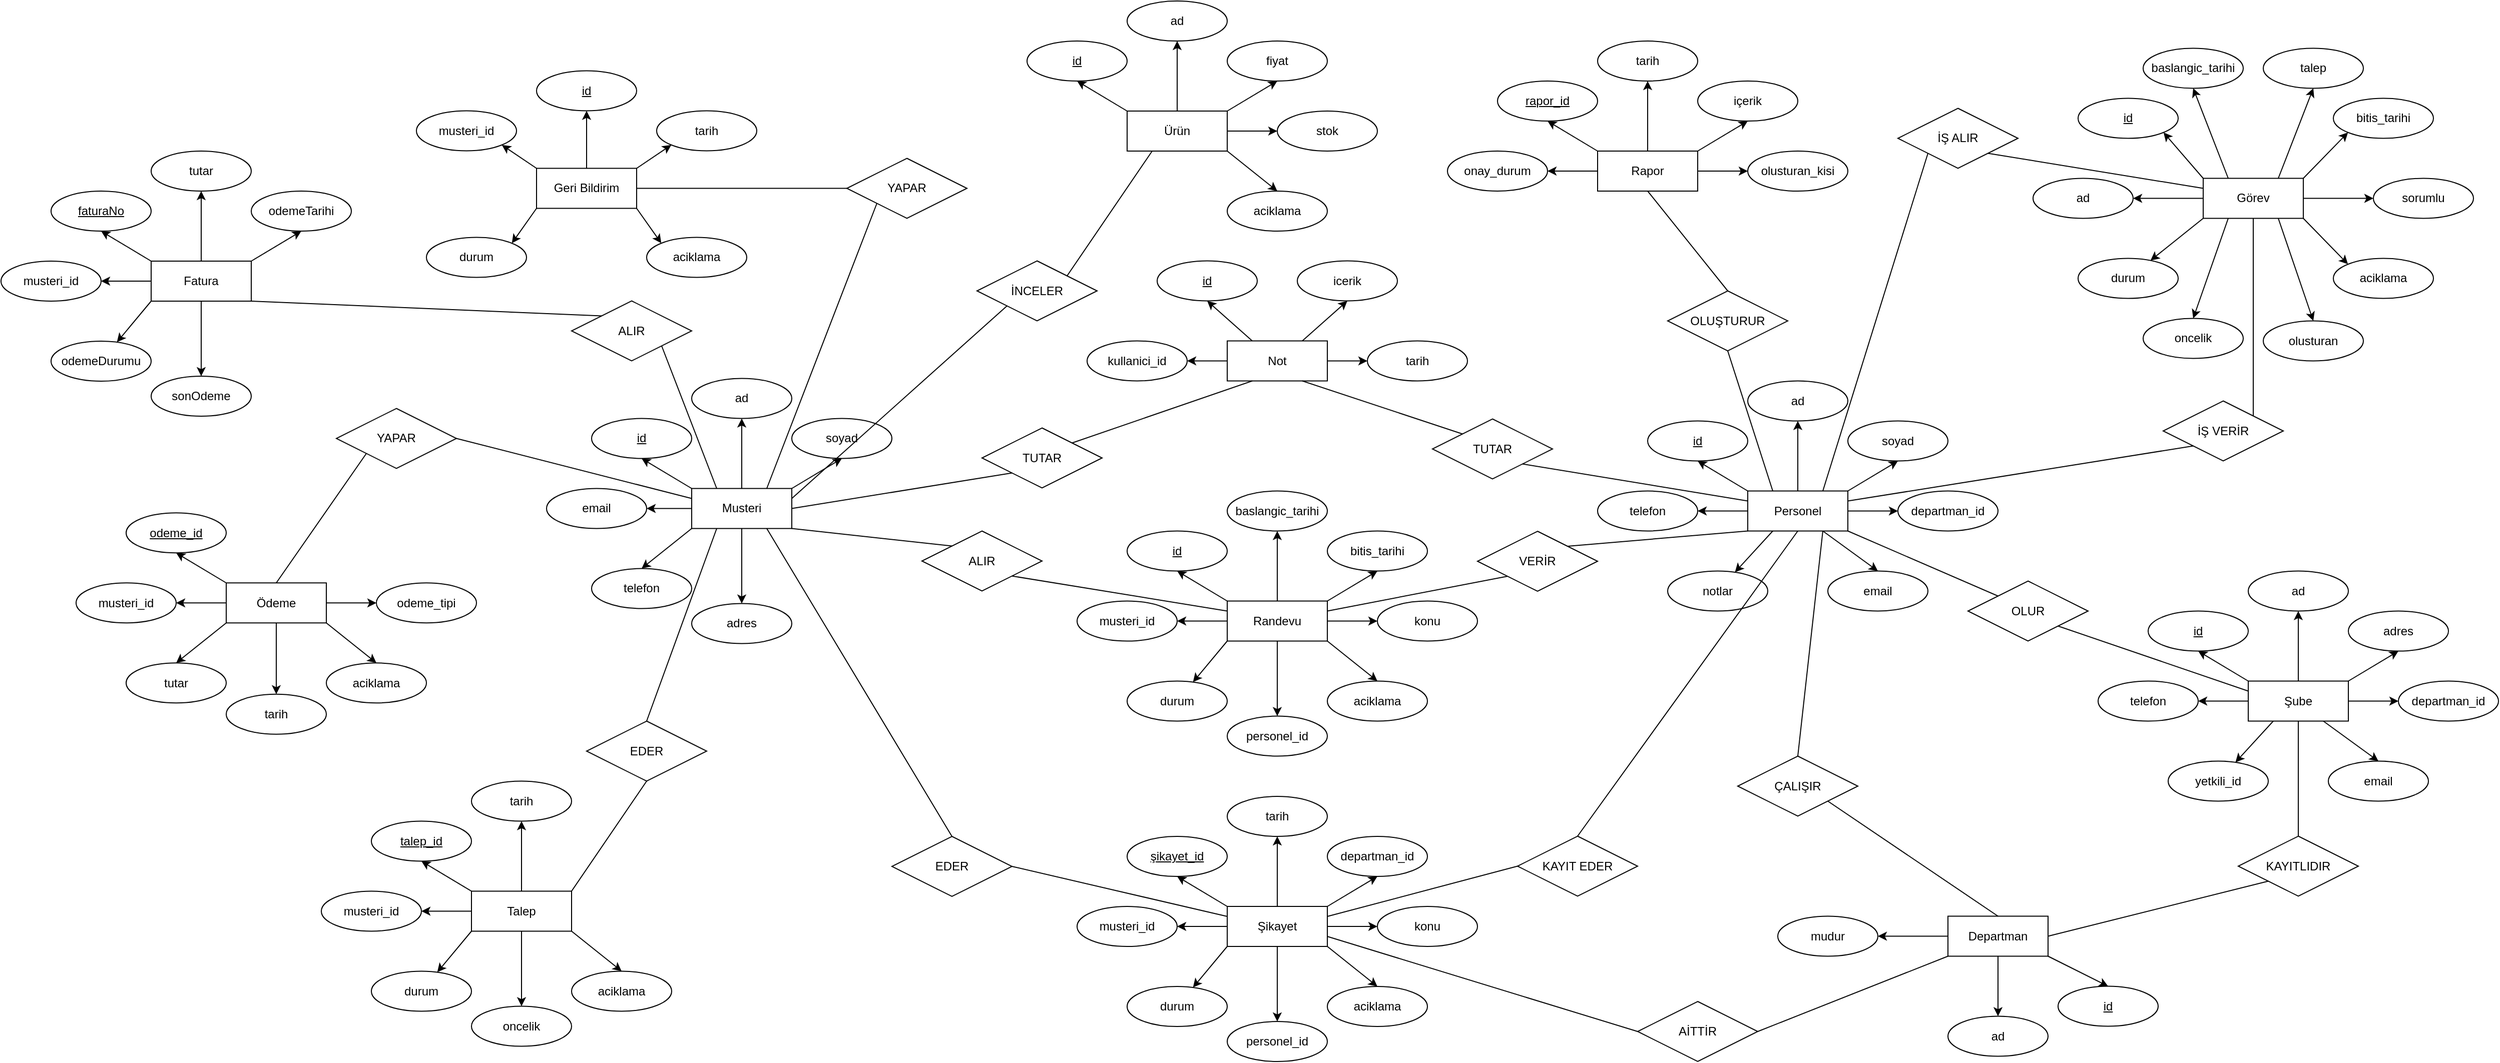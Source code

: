<mxfile version="21.2.8" type="device">
  <diagram id="R2lEEEUBdFMjLlhIrx00" name="Page-1">
    <mxGraphModel dx="6180" dy="4464" grid="1" gridSize="10" guides="1" tooltips="1" connect="1" arrows="1" fold="1" page="1" pageScale="1" pageWidth="850" pageHeight="1100" math="0" shadow="0" extFonts="Permanent Marker^https://fonts.googleapis.com/css?family=Permanent+Marker">
      <root>
        <mxCell id="0" />
        <mxCell id="1" parent="0" />
        <mxCell id="rz3ihAan66Jh-NSvt12g-84" style="rounded=0;orthogonalLoop=1;jettySize=auto;html=1;exitX=0.5;exitY=0;exitDx=0;exitDy=0;entryX=0.5;entryY=1;entryDx=0;entryDy=0;" edge="1" parent="1" source="rz3ihAan66Jh-NSvt12g-1" target="rz3ihAan66Jh-NSvt12g-83">
          <mxGeometry relative="1" as="geometry" />
        </mxCell>
        <mxCell id="rz3ihAan66Jh-NSvt12g-85" style="rounded=0;orthogonalLoop=1;jettySize=auto;html=1;exitX=0;exitY=0;exitDx=0;exitDy=0;entryX=0.5;entryY=1;entryDx=0;entryDy=0;" edge="1" parent="1" source="rz3ihAan66Jh-NSvt12g-1" target="rz3ihAan66Jh-NSvt12g-78">
          <mxGeometry relative="1" as="geometry" />
        </mxCell>
        <mxCell id="rz3ihAan66Jh-NSvt12g-86" style="rounded=0;orthogonalLoop=1;jettySize=auto;html=1;exitX=1;exitY=0;exitDx=0;exitDy=0;entryX=0.5;entryY=1;entryDx=0;entryDy=0;" edge="1" parent="1" source="rz3ihAan66Jh-NSvt12g-1" target="rz3ihAan66Jh-NSvt12g-80">
          <mxGeometry relative="1" as="geometry" />
        </mxCell>
        <mxCell id="rz3ihAan66Jh-NSvt12g-87" style="rounded=0;orthogonalLoop=1;jettySize=auto;html=1;exitX=1;exitY=0.5;exitDx=0;exitDy=0;entryX=0;entryY=0.5;entryDx=0;entryDy=0;" edge="1" parent="1" source="rz3ihAan66Jh-NSvt12g-1" target="rz3ihAan66Jh-NSvt12g-79">
          <mxGeometry relative="1" as="geometry" />
        </mxCell>
        <mxCell id="rz3ihAan66Jh-NSvt12g-88" style="rounded=0;orthogonalLoop=1;jettySize=auto;html=1;exitX=0.75;exitY=1;exitDx=0;exitDy=0;entryX=0.5;entryY=0;entryDx=0;entryDy=0;" edge="1" parent="1" source="rz3ihAan66Jh-NSvt12g-1" target="rz3ihAan66Jh-NSvt12g-82">
          <mxGeometry relative="1" as="geometry" />
        </mxCell>
        <mxCell id="rz3ihAan66Jh-NSvt12g-89" style="rounded=0;orthogonalLoop=1;jettySize=auto;html=1;exitX=0.25;exitY=1;exitDx=0;exitDy=0;" edge="1" parent="1" source="rz3ihAan66Jh-NSvt12g-1" target="rz3ihAan66Jh-NSvt12g-77">
          <mxGeometry relative="1" as="geometry" />
        </mxCell>
        <mxCell id="rz3ihAan66Jh-NSvt12g-90" style="rounded=0;orthogonalLoop=1;jettySize=auto;html=1;exitX=0;exitY=0.5;exitDx=0;exitDy=0;entryX=1;entryY=0.5;entryDx=0;entryDy=0;" edge="1" parent="1" source="rz3ihAan66Jh-NSvt12g-1" target="rz3ihAan66Jh-NSvt12g-81">
          <mxGeometry relative="1" as="geometry" />
        </mxCell>
        <mxCell id="rz3ihAan66Jh-NSvt12g-1" value="Şube" style="whiteSpace=wrap;html=1;align=center;" vertex="1" parent="1">
          <mxGeometry x="585" y="-1500.25" width="100" height="40" as="geometry" />
        </mxCell>
        <mxCell id="rz3ihAan66Jh-NSvt12g-77" value="yetkili_id" style="ellipse;whiteSpace=wrap;html=1;align=center;" vertex="1" parent="1">
          <mxGeometry x="505" y="-1420.25" width="100" height="40" as="geometry" />
        </mxCell>
        <mxCell id="rz3ihAan66Jh-NSvt12g-78" value="id" style="ellipse;whiteSpace=wrap;html=1;align=center;fontStyle=4;" vertex="1" parent="1">
          <mxGeometry x="485" y="-1570.25" width="100" height="40" as="geometry" />
        </mxCell>
        <mxCell id="rz3ihAan66Jh-NSvt12g-79" value="departman_id" style="ellipse;whiteSpace=wrap;html=1;align=center;" vertex="1" parent="1">
          <mxGeometry x="735" y="-1500.25" width="100" height="40" as="geometry" />
        </mxCell>
        <mxCell id="rz3ihAan66Jh-NSvt12g-80" value="adres" style="ellipse;whiteSpace=wrap;html=1;align=center;" vertex="1" parent="1">
          <mxGeometry x="685" y="-1570.25" width="100" height="40" as="geometry" />
        </mxCell>
        <mxCell id="rz3ihAan66Jh-NSvt12g-81" value="telefon" style="ellipse;whiteSpace=wrap;html=1;align=center;" vertex="1" parent="1">
          <mxGeometry x="435" y="-1500.25" width="100" height="40" as="geometry" />
        </mxCell>
        <mxCell id="rz3ihAan66Jh-NSvt12g-82" value="email" style="ellipse;whiteSpace=wrap;html=1;align=center;" vertex="1" parent="1">
          <mxGeometry x="665" y="-1420.25" width="100" height="40" as="geometry" />
        </mxCell>
        <mxCell id="rz3ihAan66Jh-NSvt12g-83" value="ad" style="ellipse;whiteSpace=wrap;html=1;align=center;" vertex="1" parent="1">
          <mxGeometry x="585" y="-1610.25" width="100" height="40" as="geometry" />
        </mxCell>
        <mxCell id="rz3ihAan66Jh-NSvt12g-91" style="rounded=0;orthogonalLoop=1;jettySize=auto;html=1;exitX=0.5;exitY=0;exitDx=0;exitDy=0;entryX=0.5;entryY=1;entryDx=0;entryDy=0;" edge="1" parent="1" source="rz3ihAan66Jh-NSvt12g-98" target="rz3ihAan66Jh-NSvt12g-105">
          <mxGeometry relative="1" as="geometry" />
        </mxCell>
        <mxCell id="rz3ihAan66Jh-NSvt12g-92" style="rounded=0;orthogonalLoop=1;jettySize=auto;html=1;exitX=0;exitY=0;exitDx=0;exitDy=0;entryX=0.5;entryY=1;entryDx=0;entryDy=0;" edge="1" parent="1" source="rz3ihAan66Jh-NSvt12g-98" target="rz3ihAan66Jh-NSvt12g-100">
          <mxGeometry relative="1" as="geometry" />
        </mxCell>
        <mxCell id="rz3ihAan66Jh-NSvt12g-93" style="rounded=0;orthogonalLoop=1;jettySize=auto;html=1;exitX=1;exitY=0;exitDx=0;exitDy=0;entryX=0.5;entryY=1;entryDx=0;entryDy=0;" edge="1" parent="1" source="rz3ihAan66Jh-NSvt12g-98" target="rz3ihAan66Jh-NSvt12g-102">
          <mxGeometry relative="1" as="geometry" />
        </mxCell>
        <mxCell id="rz3ihAan66Jh-NSvt12g-94" style="rounded=0;orthogonalLoop=1;jettySize=auto;html=1;exitX=1;exitY=0.5;exitDx=0;exitDy=0;entryX=0;entryY=0.5;entryDx=0;entryDy=0;" edge="1" parent="1" source="rz3ihAan66Jh-NSvt12g-98" target="rz3ihAan66Jh-NSvt12g-101">
          <mxGeometry relative="1" as="geometry" />
        </mxCell>
        <mxCell id="rz3ihAan66Jh-NSvt12g-95" style="rounded=0;orthogonalLoop=1;jettySize=auto;html=1;exitX=0.75;exitY=1;exitDx=0;exitDy=0;entryX=0.5;entryY=0;entryDx=0;entryDy=0;" edge="1" parent="1" source="rz3ihAan66Jh-NSvt12g-98" target="rz3ihAan66Jh-NSvt12g-104">
          <mxGeometry relative="1" as="geometry" />
        </mxCell>
        <mxCell id="rz3ihAan66Jh-NSvt12g-96" style="rounded=0;orthogonalLoop=1;jettySize=auto;html=1;exitX=0.25;exitY=1;exitDx=0;exitDy=0;" edge="1" parent="1" source="rz3ihAan66Jh-NSvt12g-98" target="rz3ihAan66Jh-NSvt12g-99">
          <mxGeometry relative="1" as="geometry" />
        </mxCell>
        <mxCell id="rz3ihAan66Jh-NSvt12g-97" style="rounded=0;orthogonalLoop=1;jettySize=auto;html=1;exitX=0;exitY=0.5;exitDx=0;exitDy=0;entryX=1;entryY=0.5;entryDx=0;entryDy=0;" edge="1" parent="1" source="rz3ihAan66Jh-NSvt12g-98" target="rz3ihAan66Jh-NSvt12g-103">
          <mxGeometry relative="1" as="geometry" />
        </mxCell>
        <mxCell id="rz3ihAan66Jh-NSvt12g-98" value="Personel" style="whiteSpace=wrap;html=1;align=center;" vertex="1" parent="1">
          <mxGeometry x="85" y="-1690.25" width="100" height="40" as="geometry" />
        </mxCell>
        <mxCell id="rz3ihAan66Jh-NSvt12g-99" value="notlar" style="ellipse;whiteSpace=wrap;html=1;align=center;" vertex="1" parent="1">
          <mxGeometry x="5" y="-1610.25" width="100" height="40" as="geometry" />
        </mxCell>
        <mxCell id="rz3ihAan66Jh-NSvt12g-100" value="id" style="ellipse;whiteSpace=wrap;html=1;align=center;fontStyle=4;" vertex="1" parent="1">
          <mxGeometry x="-15" y="-1760.25" width="100" height="40" as="geometry" />
        </mxCell>
        <mxCell id="rz3ihAan66Jh-NSvt12g-101" value="departman_id" style="ellipse;whiteSpace=wrap;html=1;align=center;" vertex="1" parent="1">
          <mxGeometry x="235" y="-1690.25" width="100" height="40" as="geometry" />
        </mxCell>
        <mxCell id="rz3ihAan66Jh-NSvt12g-102" value="soyad" style="ellipse;whiteSpace=wrap;html=1;align=center;" vertex="1" parent="1">
          <mxGeometry x="185" y="-1760.25" width="100" height="40" as="geometry" />
        </mxCell>
        <mxCell id="rz3ihAan66Jh-NSvt12g-103" value="telefon" style="ellipse;whiteSpace=wrap;html=1;align=center;" vertex="1" parent="1">
          <mxGeometry x="-65" y="-1690.25" width="100" height="40" as="geometry" />
        </mxCell>
        <mxCell id="rz3ihAan66Jh-NSvt12g-104" value="email" style="ellipse;whiteSpace=wrap;html=1;align=center;" vertex="1" parent="1">
          <mxGeometry x="165" y="-1610.25" width="100" height="40" as="geometry" />
        </mxCell>
        <mxCell id="rz3ihAan66Jh-NSvt12g-105" value="ad" style="ellipse;whiteSpace=wrap;html=1;align=center;" vertex="1" parent="1">
          <mxGeometry x="85" y="-1800.25" width="100" height="40" as="geometry" />
        </mxCell>
        <mxCell id="rz3ihAan66Jh-NSvt12g-106" style="rounded=0;orthogonalLoop=1;jettySize=auto;html=1;exitX=0.5;exitY=0;exitDx=0;exitDy=0;entryX=0.5;entryY=1;entryDx=0;entryDy=0;" edge="1" parent="1" source="rz3ihAan66Jh-NSvt12g-113" target="rz3ihAan66Jh-NSvt12g-120">
          <mxGeometry relative="1" as="geometry" />
        </mxCell>
        <mxCell id="rz3ihAan66Jh-NSvt12g-107" style="rounded=0;orthogonalLoop=1;jettySize=auto;html=1;exitX=0;exitY=0;exitDx=0;exitDy=0;entryX=0.5;entryY=1;entryDx=0;entryDy=0;" edge="1" parent="1" source="rz3ihAan66Jh-NSvt12g-113" target="rz3ihAan66Jh-NSvt12g-115">
          <mxGeometry relative="1" as="geometry" />
        </mxCell>
        <mxCell id="rz3ihAan66Jh-NSvt12g-108" style="rounded=0;orthogonalLoop=1;jettySize=auto;html=1;exitX=1;exitY=0;exitDx=0;exitDy=0;entryX=0.5;entryY=1;entryDx=0;entryDy=0;" edge="1" parent="1" source="rz3ihAan66Jh-NSvt12g-113" target="rz3ihAan66Jh-NSvt12g-117">
          <mxGeometry relative="1" as="geometry" />
        </mxCell>
        <mxCell id="rz3ihAan66Jh-NSvt12g-109" style="rounded=0;orthogonalLoop=1;jettySize=auto;html=1;exitX=1;exitY=0.5;exitDx=0;exitDy=0;entryX=0;entryY=0.5;entryDx=0;entryDy=0;" edge="1" parent="1" source="rz3ihAan66Jh-NSvt12g-113" target="rz3ihAan66Jh-NSvt12g-116">
          <mxGeometry relative="1" as="geometry" />
        </mxCell>
        <mxCell id="rz3ihAan66Jh-NSvt12g-110" style="rounded=0;orthogonalLoop=1;jettySize=auto;html=1;exitX=1;exitY=1;exitDx=0;exitDy=0;entryX=0.5;entryY=0;entryDx=0;entryDy=0;" edge="1" parent="1" source="rz3ihAan66Jh-NSvt12g-113" target="rz3ihAan66Jh-NSvt12g-119">
          <mxGeometry relative="1" as="geometry" />
        </mxCell>
        <mxCell id="rz3ihAan66Jh-NSvt12g-111" style="rounded=0;orthogonalLoop=1;jettySize=auto;html=1;exitX=0;exitY=1;exitDx=0;exitDy=0;" edge="1" parent="1" source="rz3ihAan66Jh-NSvt12g-113" target="rz3ihAan66Jh-NSvt12g-114">
          <mxGeometry relative="1" as="geometry" />
        </mxCell>
        <mxCell id="rz3ihAan66Jh-NSvt12g-112" style="rounded=0;orthogonalLoop=1;jettySize=auto;html=1;exitX=0;exitY=0.5;exitDx=0;exitDy=0;entryX=1;entryY=0.5;entryDx=0;entryDy=0;" edge="1" parent="1" source="rz3ihAan66Jh-NSvt12g-113" target="rz3ihAan66Jh-NSvt12g-118">
          <mxGeometry relative="1" as="geometry" />
        </mxCell>
        <mxCell id="rz3ihAan66Jh-NSvt12g-113" value="Randevu" style="whiteSpace=wrap;html=1;align=center;" vertex="1" parent="1">
          <mxGeometry x="-435" y="-1580.25" width="100" height="40" as="geometry" />
        </mxCell>
        <mxCell id="rz3ihAan66Jh-NSvt12g-114" value="durum" style="ellipse;whiteSpace=wrap;html=1;align=center;" vertex="1" parent="1">
          <mxGeometry x="-535" y="-1500.25" width="100" height="40" as="geometry" />
        </mxCell>
        <mxCell id="rz3ihAan66Jh-NSvt12g-115" value="id" style="ellipse;whiteSpace=wrap;html=1;align=center;fontStyle=4;" vertex="1" parent="1">
          <mxGeometry x="-535" y="-1650.25" width="100" height="40" as="geometry" />
        </mxCell>
        <mxCell id="rz3ihAan66Jh-NSvt12g-116" value="konu" style="ellipse;whiteSpace=wrap;html=1;align=center;" vertex="1" parent="1">
          <mxGeometry x="-285" y="-1580.25" width="100" height="40" as="geometry" />
        </mxCell>
        <mxCell id="rz3ihAan66Jh-NSvt12g-117" value="bitis_tarihi" style="ellipse;whiteSpace=wrap;html=1;align=center;" vertex="1" parent="1">
          <mxGeometry x="-335" y="-1650.25" width="100" height="40" as="geometry" />
        </mxCell>
        <mxCell id="rz3ihAan66Jh-NSvt12g-118" value="musteri_id" style="ellipse;whiteSpace=wrap;html=1;align=center;" vertex="1" parent="1">
          <mxGeometry x="-585" y="-1580.25" width="100" height="40" as="geometry" />
        </mxCell>
        <mxCell id="rz3ihAan66Jh-NSvt12g-119" value="aciklama" style="ellipse;whiteSpace=wrap;html=1;align=center;" vertex="1" parent="1">
          <mxGeometry x="-335" y="-1500.25" width="100" height="40" as="geometry" />
        </mxCell>
        <mxCell id="rz3ihAan66Jh-NSvt12g-120" value="baslangic_tarihi" style="ellipse;whiteSpace=wrap;html=1;align=center;" vertex="1" parent="1">
          <mxGeometry x="-435" y="-1690.25" width="100" height="40" as="geometry" />
        </mxCell>
        <mxCell id="rz3ihAan66Jh-NSvt12g-121" style="rounded=0;orthogonalLoop=1;jettySize=auto;html=1;exitX=0.5;exitY=1;exitDx=0;exitDy=0;entryX=0.5;entryY=0;entryDx=0;entryDy=0;" edge="1" parent="1" target="rz3ihAan66Jh-NSvt12g-122" source="rz3ihAan66Jh-NSvt12g-113">
          <mxGeometry relative="1" as="geometry">
            <mxPoint x="-290" y="-1395.25" as="sourcePoint" />
          </mxGeometry>
        </mxCell>
        <mxCell id="rz3ihAan66Jh-NSvt12g-122" value="personel_id" style="ellipse;whiteSpace=wrap;html=1;align=center;" vertex="1" parent="1">
          <mxGeometry x="-435" y="-1465.25" width="100" height="40" as="geometry" />
        </mxCell>
        <mxCell id="rz3ihAan66Jh-NSvt12g-123" style="rounded=0;orthogonalLoop=1;jettySize=auto;html=1;exitX=0.5;exitY=0;exitDx=0;exitDy=0;entryX=0.5;entryY=1;entryDx=0;entryDy=0;" edge="1" parent="1" source="rz3ihAan66Jh-NSvt12g-130" target="rz3ihAan66Jh-NSvt12g-137">
          <mxGeometry relative="1" as="geometry" />
        </mxCell>
        <mxCell id="rz3ihAan66Jh-NSvt12g-124" style="rounded=0;orthogonalLoop=1;jettySize=auto;html=1;exitX=0;exitY=0;exitDx=0;exitDy=0;entryX=0.5;entryY=1;entryDx=0;entryDy=0;" edge="1" parent="1" source="rz3ihAan66Jh-NSvt12g-130" target="rz3ihAan66Jh-NSvt12g-132">
          <mxGeometry relative="1" as="geometry" />
        </mxCell>
        <mxCell id="rz3ihAan66Jh-NSvt12g-125" style="rounded=0;orthogonalLoop=1;jettySize=auto;html=1;exitX=1;exitY=0;exitDx=0;exitDy=0;entryX=0.5;entryY=1;entryDx=0;entryDy=0;" edge="1" parent="1" source="rz3ihAan66Jh-NSvt12g-130" target="rz3ihAan66Jh-NSvt12g-134">
          <mxGeometry relative="1" as="geometry" />
        </mxCell>
        <mxCell id="rz3ihAan66Jh-NSvt12g-126" style="rounded=0;orthogonalLoop=1;jettySize=auto;html=1;exitX=1;exitY=0.5;exitDx=0;exitDy=0;entryX=0;entryY=0.5;entryDx=0;entryDy=0;" edge="1" parent="1" source="rz3ihAan66Jh-NSvt12g-130" target="rz3ihAan66Jh-NSvt12g-133">
          <mxGeometry relative="1" as="geometry" />
        </mxCell>
        <mxCell id="rz3ihAan66Jh-NSvt12g-127" style="rounded=0;orthogonalLoop=1;jettySize=auto;html=1;exitX=0;exitY=0.5;exitDx=0;exitDy=0;entryX=1;entryY=0.5;entryDx=0;entryDy=0;" edge="1" parent="1" source="rz3ihAan66Jh-NSvt12g-130" target="rz3ihAan66Jh-NSvt12g-136">
          <mxGeometry relative="1" as="geometry" />
        </mxCell>
        <mxCell id="rz3ihAan66Jh-NSvt12g-130" value="Rapor" style="whiteSpace=wrap;html=1;align=center;" vertex="1" parent="1">
          <mxGeometry x="-65" y="-2030" width="100" height="40" as="geometry" />
        </mxCell>
        <mxCell id="rz3ihAan66Jh-NSvt12g-132" value="rapor_id" style="ellipse;whiteSpace=wrap;html=1;align=center;fontStyle=4;" vertex="1" parent="1">
          <mxGeometry x="-165" y="-2100" width="100" height="40" as="geometry" />
        </mxCell>
        <mxCell id="rz3ihAan66Jh-NSvt12g-133" value="olusturan_kisi" style="ellipse;whiteSpace=wrap;html=1;align=center;" vertex="1" parent="1">
          <mxGeometry x="85" y="-2030" width="100" height="40" as="geometry" />
        </mxCell>
        <mxCell id="rz3ihAan66Jh-NSvt12g-134" value="içerik" style="ellipse;whiteSpace=wrap;html=1;align=center;" vertex="1" parent="1">
          <mxGeometry x="35" y="-2100" width="100" height="40" as="geometry" />
        </mxCell>
        <mxCell id="rz3ihAan66Jh-NSvt12g-136" value="onay_durum" style="ellipse;whiteSpace=wrap;html=1;align=center;" vertex="1" parent="1">
          <mxGeometry x="-215" y="-2030" width="100" height="40" as="geometry" />
        </mxCell>
        <mxCell id="rz3ihAan66Jh-NSvt12g-137" value="tarih" style="ellipse;whiteSpace=wrap;html=1;align=center;" vertex="1" parent="1">
          <mxGeometry x="-65" y="-2140" width="100" height="40" as="geometry" />
        </mxCell>
        <mxCell id="rz3ihAan66Jh-NSvt12g-140" style="rounded=0;orthogonalLoop=1;jettySize=auto;html=1;exitX=0.75;exitY=0;exitDx=0;exitDy=0;entryX=0.5;entryY=1;entryDx=0;entryDy=0;" edge="1" parent="1" source="rz3ihAan66Jh-NSvt12g-147" target="rz3ihAan66Jh-NSvt12g-154">
          <mxGeometry relative="1" as="geometry" />
        </mxCell>
        <mxCell id="rz3ihAan66Jh-NSvt12g-141" style="rounded=0;orthogonalLoop=1;jettySize=auto;html=1;exitX=0.25;exitY=0;exitDx=0;exitDy=0;entryX=0.5;entryY=1;entryDx=0;entryDy=0;" edge="1" parent="1" source="rz3ihAan66Jh-NSvt12g-147" target="rz3ihAan66Jh-NSvt12g-149">
          <mxGeometry relative="1" as="geometry" />
        </mxCell>
        <mxCell id="rz3ihAan66Jh-NSvt12g-142" style="rounded=0;orthogonalLoop=1;jettySize=auto;html=1;exitX=1;exitY=0.5;exitDx=0;exitDy=0;entryX=0;entryY=0.5;entryDx=0;entryDy=0;" edge="1" parent="1" source="rz3ihAan66Jh-NSvt12g-147" target="rz3ihAan66Jh-NSvt12g-151">
          <mxGeometry relative="1" as="geometry" />
        </mxCell>
        <mxCell id="rz3ihAan66Jh-NSvt12g-146" style="rounded=0;orthogonalLoop=1;jettySize=auto;html=1;exitX=0;exitY=0.5;exitDx=0;exitDy=0;entryX=1;entryY=0.5;entryDx=0;entryDy=0;" edge="1" parent="1" source="rz3ihAan66Jh-NSvt12g-147" target="rz3ihAan66Jh-NSvt12g-152">
          <mxGeometry relative="1" as="geometry" />
        </mxCell>
        <mxCell id="rz3ihAan66Jh-NSvt12g-147" value="Not" style="whiteSpace=wrap;html=1;align=center;" vertex="1" parent="1">
          <mxGeometry x="-435" y="-1840.25" width="100" height="40" as="geometry" />
        </mxCell>
        <mxCell id="rz3ihAan66Jh-NSvt12g-149" value="id" style="ellipse;whiteSpace=wrap;html=1;align=center;fontStyle=4;" vertex="1" parent="1">
          <mxGeometry x="-505" y="-1920.25" width="100" height="40" as="geometry" />
        </mxCell>
        <mxCell id="rz3ihAan66Jh-NSvt12g-151" value="tarih" style="ellipse;whiteSpace=wrap;html=1;align=center;" vertex="1" parent="1">
          <mxGeometry x="-295" y="-1840.25" width="100" height="40" as="geometry" />
        </mxCell>
        <mxCell id="rz3ihAan66Jh-NSvt12g-152" value="kullanici_id" style="ellipse;whiteSpace=wrap;html=1;align=center;" vertex="1" parent="1">
          <mxGeometry x="-575" y="-1840.25" width="100" height="40" as="geometry" />
        </mxCell>
        <mxCell id="rz3ihAan66Jh-NSvt12g-154" value="icerik" style="ellipse;whiteSpace=wrap;html=1;align=center;" vertex="1" parent="1">
          <mxGeometry x="-365" y="-1920.25" width="100" height="40" as="geometry" />
        </mxCell>
        <mxCell id="rz3ihAan66Jh-NSvt12g-157" style="rounded=0;orthogonalLoop=1;jettySize=auto;html=1;exitX=0.5;exitY=0;exitDx=0;exitDy=0;entryX=0.5;entryY=1;entryDx=0;entryDy=0;" edge="1" parent="1" source="rz3ihAan66Jh-NSvt12g-164" target="rz3ihAan66Jh-NSvt12g-171">
          <mxGeometry relative="1" as="geometry" />
        </mxCell>
        <mxCell id="rz3ihAan66Jh-NSvt12g-158" style="rounded=0;orthogonalLoop=1;jettySize=auto;html=1;exitX=0;exitY=0;exitDx=0;exitDy=0;entryX=0.5;entryY=1;entryDx=0;entryDy=0;" edge="1" parent="1" source="rz3ihAan66Jh-NSvt12g-164" target="rz3ihAan66Jh-NSvt12g-166">
          <mxGeometry relative="1" as="geometry" />
        </mxCell>
        <mxCell id="rz3ihAan66Jh-NSvt12g-159" style="rounded=0;orthogonalLoop=1;jettySize=auto;html=1;exitX=1;exitY=0;exitDx=0;exitDy=0;entryX=0.5;entryY=1;entryDx=0;entryDy=0;" edge="1" parent="1" source="rz3ihAan66Jh-NSvt12g-164" target="rz3ihAan66Jh-NSvt12g-168">
          <mxGeometry relative="1" as="geometry" />
        </mxCell>
        <mxCell id="rz3ihAan66Jh-NSvt12g-160" style="rounded=0;orthogonalLoop=1;jettySize=auto;html=1;exitX=1;exitY=0.5;exitDx=0;exitDy=0;entryX=0;entryY=0.5;entryDx=0;entryDy=0;" edge="1" parent="1" source="rz3ihAan66Jh-NSvt12g-164" target="rz3ihAan66Jh-NSvt12g-167">
          <mxGeometry relative="1" as="geometry" />
        </mxCell>
        <mxCell id="rz3ihAan66Jh-NSvt12g-161" style="rounded=0;orthogonalLoop=1;jettySize=auto;html=1;exitX=1;exitY=1;exitDx=0;exitDy=0;entryX=0.5;entryY=0;entryDx=0;entryDy=0;" edge="1" parent="1" source="rz3ihAan66Jh-NSvt12g-164" target="rz3ihAan66Jh-NSvt12g-170">
          <mxGeometry relative="1" as="geometry" />
        </mxCell>
        <mxCell id="rz3ihAan66Jh-NSvt12g-162" style="rounded=0;orthogonalLoop=1;jettySize=auto;html=1;exitX=0;exitY=1;exitDx=0;exitDy=0;" edge="1" parent="1" source="rz3ihAan66Jh-NSvt12g-164" target="rz3ihAan66Jh-NSvt12g-165">
          <mxGeometry relative="1" as="geometry" />
        </mxCell>
        <mxCell id="rz3ihAan66Jh-NSvt12g-163" style="rounded=0;orthogonalLoop=1;jettySize=auto;html=1;exitX=0;exitY=0.5;exitDx=0;exitDy=0;entryX=1;entryY=0.5;entryDx=0;entryDy=0;" edge="1" parent="1" source="rz3ihAan66Jh-NSvt12g-164" target="rz3ihAan66Jh-NSvt12g-169">
          <mxGeometry relative="1" as="geometry" />
        </mxCell>
        <mxCell id="rz3ihAan66Jh-NSvt12g-164" value="Şikayet" style="whiteSpace=wrap;html=1;align=center;" vertex="1" parent="1">
          <mxGeometry x="-435" y="-1275" width="100" height="40" as="geometry" />
        </mxCell>
        <mxCell id="rz3ihAan66Jh-NSvt12g-165" value="durum" style="ellipse;whiteSpace=wrap;html=1;align=center;" vertex="1" parent="1">
          <mxGeometry x="-535" y="-1195" width="100" height="40" as="geometry" />
        </mxCell>
        <mxCell id="rz3ihAan66Jh-NSvt12g-166" value="şikayet_id" style="ellipse;whiteSpace=wrap;html=1;align=center;fontStyle=4;" vertex="1" parent="1">
          <mxGeometry x="-535" y="-1345" width="100" height="40" as="geometry" />
        </mxCell>
        <mxCell id="rz3ihAan66Jh-NSvt12g-167" value="konu" style="ellipse;whiteSpace=wrap;html=1;align=center;" vertex="1" parent="1">
          <mxGeometry x="-285" y="-1275" width="100" height="40" as="geometry" />
        </mxCell>
        <mxCell id="rz3ihAan66Jh-NSvt12g-168" value="departman_id" style="ellipse;whiteSpace=wrap;html=1;align=center;" vertex="1" parent="1">
          <mxGeometry x="-335" y="-1345" width="100" height="40" as="geometry" />
        </mxCell>
        <mxCell id="rz3ihAan66Jh-NSvt12g-169" value="musteri_id" style="ellipse;whiteSpace=wrap;html=1;align=center;" vertex="1" parent="1">
          <mxGeometry x="-585" y="-1275" width="100" height="40" as="geometry" />
        </mxCell>
        <mxCell id="rz3ihAan66Jh-NSvt12g-170" value="aciklama" style="ellipse;whiteSpace=wrap;html=1;align=center;" vertex="1" parent="1">
          <mxGeometry x="-335" y="-1195" width="100" height="40" as="geometry" />
        </mxCell>
        <mxCell id="rz3ihAan66Jh-NSvt12g-171" value="tarih" style="ellipse;whiteSpace=wrap;html=1;align=center;" vertex="1" parent="1">
          <mxGeometry x="-435" y="-1385" width="100" height="40" as="geometry" />
        </mxCell>
        <mxCell id="rz3ihAan66Jh-NSvt12g-172" style="rounded=0;orthogonalLoop=1;jettySize=auto;html=1;exitX=0.5;exitY=1;exitDx=0;exitDy=0;entryX=0.5;entryY=0;entryDx=0;entryDy=0;" edge="1" parent="1" source="rz3ihAan66Jh-NSvt12g-164" target="rz3ihAan66Jh-NSvt12g-173">
          <mxGeometry relative="1" as="geometry">
            <mxPoint x="-290" y="-1090" as="sourcePoint" />
          </mxGeometry>
        </mxCell>
        <mxCell id="rz3ihAan66Jh-NSvt12g-173" value="personel_id" style="ellipse;whiteSpace=wrap;html=1;align=center;" vertex="1" parent="1">
          <mxGeometry x="-435" y="-1160" width="100" height="40" as="geometry" />
        </mxCell>
        <mxCell id="rz3ihAan66Jh-NSvt12g-174" style="rounded=0;orthogonalLoop=1;jettySize=auto;html=1;exitX=0.5;exitY=0;exitDx=0;exitDy=0;entryX=0.5;entryY=1;entryDx=0;entryDy=0;" edge="1" parent="1" source="rz3ihAan66Jh-NSvt12g-181" target="rz3ihAan66Jh-NSvt12g-188">
          <mxGeometry relative="1" as="geometry" />
        </mxCell>
        <mxCell id="rz3ihAan66Jh-NSvt12g-175" style="rounded=0;orthogonalLoop=1;jettySize=auto;html=1;exitX=0;exitY=0;exitDx=0;exitDy=0;entryX=0.5;entryY=1;entryDx=0;entryDy=0;" edge="1" parent="1" source="rz3ihAan66Jh-NSvt12g-181" target="rz3ihAan66Jh-NSvt12g-183">
          <mxGeometry relative="1" as="geometry" />
        </mxCell>
        <mxCell id="rz3ihAan66Jh-NSvt12g-178" style="rounded=0;orthogonalLoop=1;jettySize=auto;html=1;exitX=1;exitY=1;exitDx=0;exitDy=0;entryX=0.5;entryY=0;entryDx=0;entryDy=0;" edge="1" parent="1" source="rz3ihAan66Jh-NSvt12g-181" target="rz3ihAan66Jh-NSvt12g-187">
          <mxGeometry relative="1" as="geometry" />
        </mxCell>
        <mxCell id="rz3ihAan66Jh-NSvt12g-179" style="rounded=0;orthogonalLoop=1;jettySize=auto;html=1;exitX=0;exitY=1;exitDx=0;exitDy=0;" edge="1" parent="1" source="rz3ihAan66Jh-NSvt12g-181" target="rz3ihAan66Jh-NSvt12g-182">
          <mxGeometry relative="1" as="geometry" />
        </mxCell>
        <mxCell id="rz3ihAan66Jh-NSvt12g-180" style="rounded=0;orthogonalLoop=1;jettySize=auto;html=1;exitX=0;exitY=0.5;exitDx=0;exitDy=0;entryX=1;entryY=0.5;entryDx=0;entryDy=0;" edge="1" parent="1" source="rz3ihAan66Jh-NSvt12g-181" target="rz3ihAan66Jh-NSvt12g-186">
          <mxGeometry relative="1" as="geometry" />
        </mxCell>
        <mxCell id="rz3ihAan66Jh-NSvt12g-181" value="Talep" style="whiteSpace=wrap;html=1;align=center;" vertex="1" parent="1">
          <mxGeometry x="-1190" y="-1290.25" width="100" height="40" as="geometry" />
        </mxCell>
        <mxCell id="rz3ihAan66Jh-NSvt12g-182" value="durum" style="ellipse;whiteSpace=wrap;html=1;align=center;" vertex="1" parent="1">
          <mxGeometry x="-1290" y="-1210.25" width="100" height="40" as="geometry" />
        </mxCell>
        <mxCell id="rz3ihAan66Jh-NSvt12g-183" value="talep_id" style="ellipse;whiteSpace=wrap;html=1;align=center;fontStyle=4;" vertex="1" parent="1">
          <mxGeometry x="-1290" y="-1360.25" width="100" height="40" as="geometry" />
        </mxCell>
        <mxCell id="rz3ihAan66Jh-NSvt12g-186" value="musteri_id" style="ellipse;whiteSpace=wrap;html=1;align=center;" vertex="1" parent="1">
          <mxGeometry x="-1340" y="-1290.25" width="100" height="40" as="geometry" />
        </mxCell>
        <mxCell id="rz3ihAan66Jh-NSvt12g-187" value="aciklama" style="ellipse;whiteSpace=wrap;html=1;align=center;" vertex="1" parent="1">
          <mxGeometry x="-1090" y="-1210.25" width="100" height="40" as="geometry" />
        </mxCell>
        <mxCell id="rz3ihAan66Jh-NSvt12g-188" value="tarih" style="ellipse;whiteSpace=wrap;html=1;align=center;" vertex="1" parent="1">
          <mxGeometry x="-1190" y="-1400.25" width="100" height="40" as="geometry" />
        </mxCell>
        <mxCell id="rz3ihAan66Jh-NSvt12g-189" style="rounded=0;orthogonalLoop=1;jettySize=auto;html=1;exitX=0.5;exitY=1;exitDx=0;exitDy=0;entryX=0.5;entryY=0;entryDx=0;entryDy=0;" edge="1" parent="1" source="rz3ihAan66Jh-NSvt12g-181" target="rz3ihAan66Jh-NSvt12g-190">
          <mxGeometry relative="1" as="geometry">
            <mxPoint x="-1045" y="-1105.25" as="sourcePoint" />
          </mxGeometry>
        </mxCell>
        <mxCell id="rz3ihAan66Jh-NSvt12g-190" value="oncelik" style="ellipse;whiteSpace=wrap;html=1;align=center;" vertex="1" parent="1">
          <mxGeometry x="-1190" y="-1175.25" width="100" height="40" as="geometry" />
        </mxCell>
        <mxCell id="rz3ihAan66Jh-NSvt12g-191" style="rounded=0;orthogonalLoop=1;jettySize=auto;html=1;exitX=0.25;exitY=0;exitDx=0;exitDy=0;entryX=0.5;entryY=1;entryDx=0;entryDy=0;" edge="1" parent="1" source="rz3ihAan66Jh-NSvt12g-198" target="rz3ihAan66Jh-NSvt12g-205">
          <mxGeometry relative="1" as="geometry" />
        </mxCell>
        <mxCell id="rz3ihAan66Jh-NSvt12g-192" style="rounded=0;orthogonalLoop=1;jettySize=auto;html=1;exitX=0;exitY=0;exitDx=0;exitDy=0;entryX=1;entryY=1;entryDx=0;entryDy=0;" edge="1" parent="1" source="rz3ihAan66Jh-NSvt12g-198" target="rz3ihAan66Jh-NSvt12g-200">
          <mxGeometry relative="1" as="geometry" />
        </mxCell>
        <mxCell id="rz3ihAan66Jh-NSvt12g-193" style="rounded=0;orthogonalLoop=1;jettySize=auto;html=1;exitX=1;exitY=0;exitDx=0;exitDy=0;entryX=0;entryY=1;entryDx=0;entryDy=0;" edge="1" parent="1" source="rz3ihAan66Jh-NSvt12g-198" target="rz3ihAan66Jh-NSvt12g-202">
          <mxGeometry relative="1" as="geometry" />
        </mxCell>
        <mxCell id="rz3ihAan66Jh-NSvt12g-194" style="rounded=0;orthogonalLoop=1;jettySize=auto;html=1;exitX=1;exitY=0.5;exitDx=0;exitDy=0;entryX=0;entryY=0.5;entryDx=0;entryDy=0;" edge="1" parent="1" source="rz3ihAan66Jh-NSvt12g-198" target="rz3ihAan66Jh-NSvt12g-201">
          <mxGeometry relative="1" as="geometry" />
        </mxCell>
        <mxCell id="rz3ihAan66Jh-NSvt12g-195" style="rounded=0;orthogonalLoop=1;jettySize=auto;html=1;exitX=1;exitY=1;exitDx=0;exitDy=0;entryX=0;entryY=0;entryDx=0;entryDy=0;" edge="1" parent="1" source="rz3ihAan66Jh-NSvt12g-198" target="rz3ihAan66Jh-NSvt12g-204">
          <mxGeometry relative="1" as="geometry" />
        </mxCell>
        <mxCell id="rz3ihAan66Jh-NSvt12g-196" style="rounded=0;orthogonalLoop=1;jettySize=auto;html=1;exitX=0;exitY=1;exitDx=0;exitDy=0;" edge="1" parent="1" source="rz3ihAan66Jh-NSvt12g-198" target="rz3ihAan66Jh-NSvt12g-199">
          <mxGeometry relative="1" as="geometry" />
        </mxCell>
        <mxCell id="rz3ihAan66Jh-NSvt12g-197" style="rounded=0;orthogonalLoop=1;jettySize=auto;html=1;exitX=0;exitY=0.5;exitDx=0;exitDy=0;entryX=1;entryY=0.5;entryDx=0;entryDy=0;" edge="1" parent="1" source="rz3ihAan66Jh-NSvt12g-198" target="rz3ihAan66Jh-NSvt12g-203">
          <mxGeometry relative="1" as="geometry" />
        </mxCell>
        <mxCell id="rz3ihAan66Jh-NSvt12g-198" value="Görev" style="whiteSpace=wrap;html=1;align=center;" vertex="1" parent="1">
          <mxGeometry x="540" y="-2002.75" width="100" height="40" as="geometry" />
        </mxCell>
        <mxCell id="rz3ihAan66Jh-NSvt12g-199" value="durum" style="ellipse;whiteSpace=wrap;html=1;align=center;" vertex="1" parent="1">
          <mxGeometry x="415" y="-1922.75" width="100" height="40" as="geometry" />
        </mxCell>
        <mxCell id="rz3ihAan66Jh-NSvt12g-200" value="id" style="ellipse;whiteSpace=wrap;html=1;align=center;fontStyle=4;" vertex="1" parent="1">
          <mxGeometry x="415" y="-2082.75" width="100" height="40" as="geometry" />
        </mxCell>
        <mxCell id="rz3ihAan66Jh-NSvt12g-201" value="sorumlu" style="ellipse;whiteSpace=wrap;html=1;align=center;" vertex="1" parent="1">
          <mxGeometry x="710" y="-2002.75" width="100" height="40" as="geometry" />
        </mxCell>
        <mxCell id="rz3ihAan66Jh-NSvt12g-202" value="bitis_tarihi" style="ellipse;whiteSpace=wrap;html=1;align=center;" vertex="1" parent="1">
          <mxGeometry x="670" y="-2082.75" width="100" height="40" as="geometry" />
        </mxCell>
        <mxCell id="rz3ihAan66Jh-NSvt12g-203" value="ad" style="ellipse;whiteSpace=wrap;html=1;align=center;" vertex="1" parent="1">
          <mxGeometry x="370" y="-2002.75" width="100" height="40" as="geometry" />
        </mxCell>
        <mxCell id="rz3ihAan66Jh-NSvt12g-204" value="aciklama" style="ellipse;whiteSpace=wrap;html=1;align=center;" vertex="1" parent="1">
          <mxGeometry x="670" y="-1922.75" width="100" height="40" as="geometry" />
        </mxCell>
        <mxCell id="rz3ihAan66Jh-NSvt12g-205" value="baslangic_tarihi" style="ellipse;whiteSpace=wrap;html=1;align=center;" vertex="1" parent="1">
          <mxGeometry x="480" y="-2132.75" width="100" height="40" as="geometry" />
        </mxCell>
        <mxCell id="rz3ihAan66Jh-NSvt12g-206" style="rounded=0;orthogonalLoop=1;jettySize=auto;html=1;exitX=0.25;exitY=1;exitDx=0;exitDy=0;entryX=0.5;entryY=0;entryDx=0;entryDy=0;" edge="1" parent="1" source="rz3ihAan66Jh-NSvt12g-198" target="rz3ihAan66Jh-NSvt12g-207">
          <mxGeometry relative="1" as="geometry">
            <mxPoint x="685" y="-1817.75" as="sourcePoint" />
          </mxGeometry>
        </mxCell>
        <mxCell id="rz3ihAan66Jh-NSvt12g-207" value="oncelik" style="ellipse;whiteSpace=wrap;html=1;align=center;" vertex="1" parent="1">
          <mxGeometry x="480" y="-1862.75" width="100" height="40" as="geometry" />
        </mxCell>
        <mxCell id="rz3ihAan66Jh-NSvt12g-208" style="rounded=0;orthogonalLoop=1;jettySize=auto;html=1;exitX=0.5;exitY=0;exitDx=0;exitDy=0;entryX=0.5;entryY=1;entryDx=0;entryDy=0;" edge="1" parent="1" source="rz3ihAan66Jh-NSvt12g-215" target="rz3ihAan66Jh-NSvt12g-222">
          <mxGeometry relative="1" as="geometry" />
        </mxCell>
        <mxCell id="rz3ihAan66Jh-NSvt12g-209" style="rounded=0;orthogonalLoop=1;jettySize=auto;html=1;exitX=0;exitY=0;exitDx=0;exitDy=0;entryX=0.5;entryY=1;entryDx=0;entryDy=0;" edge="1" parent="1" source="rz3ihAan66Jh-NSvt12g-215" target="rz3ihAan66Jh-NSvt12g-217">
          <mxGeometry relative="1" as="geometry" />
        </mxCell>
        <mxCell id="rz3ihAan66Jh-NSvt12g-210" style="rounded=0;orthogonalLoop=1;jettySize=auto;html=1;exitX=1;exitY=0;exitDx=0;exitDy=0;entryX=0.5;entryY=1;entryDx=0;entryDy=0;" edge="1" parent="1" source="rz3ihAan66Jh-NSvt12g-215" target="rz3ihAan66Jh-NSvt12g-219">
          <mxGeometry relative="1" as="geometry" />
        </mxCell>
        <mxCell id="rz3ihAan66Jh-NSvt12g-211" style="rounded=0;orthogonalLoop=1;jettySize=auto;html=1;exitX=0;exitY=0.5;exitDx=0;exitDy=0;entryX=1;entryY=0.5;entryDx=0;entryDy=0;" edge="1" parent="1" source="rz3ihAan66Jh-NSvt12g-215" target="rz3ihAan66Jh-NSvt12g-218">
          <mxGeometry relative="1" as="geometry" />
        </mxCell>
        <mxCell id="rz3ihAan66Jh-NSvt12g-212" style="rounded=0;orthogonalLoop=1;jettySize=auto;html=1;exitX=0;exitY=1;exitDx=0;exitDy=0;entryX=0.5;entryY=0;entryDx=0;entryDy=0;" edge="1" parent="1" source="rz3ihAan66Jh-NSvt12g-215" target="rz3ihAan66Jh-NSvt12g-221">
          <mxGeometry relative="1" as="geometry" />
        </mxCell>
        <mxCell id="rz3ihAan66Jh-NSvt12g-215" value="Musteri" style="whiteSpace=wrap;html=1;align=center;" vertex="1" parent="1">
          <mxGeometry x="-970" y="-1692.75" width="100" height="40" as="geometry" />
        </mxCell>
        <mxCell id="rz3ihAan66Jh-NSvt12g-217" value="id" style="ellipse;whiteSpace=wrap;html=1;align=center;fontStyle=4;" vertex="1" parent="1">
          <mxGeometry x="-1070" y="-1762.75" width="100" height="40" as="geometry" />
        </mxCell>
        <mxCell id="rz3ihAan66Jh-NSvt12g-218" value="email" style="ellipse;whiteSpace=wrap;html=1;align=center;" vertex="1" parent="1">
          <mxGeometry x="-1115" y="-1692.75" width="100" height="40" as="geometry" />
        </mxCell>
        <mxCell id="rz3ihAan66Jh-NSvt12g-219" value="soyad" style="ellipse;whiteSpace=wrap;html=1;align=center;" vertex="1" parent="1">
          <mxGeometry x="-870" y="-1762.75" width="100" height="40" as="geometry" />
        </mxCell>
        <mxCell id="rz3ihAan66Jh-NSvt12g-221" value="telefon" style="ellipse;whiteSpace=wrap;html=1;align=center;" vertex="1" parent="1">
          <mxGeometry x="-1070" y="-1612.75" width="100" height="40" as="geometry" />
        </mxCell>
        <mxCell id="rz3ihAan66Jh-NSvt12g-222" value="ad" style="ellipse;whiteSpace=wrap;html=1;align=center;" vertex="1" parent="1">
          <mxGeometry x="-970" y="-1802.75" width="100" height="40" as="geometry" />
        </mxCell>
        <mxCell id="rz3ihAan66Jh-NSvt12g-223" style="rounded=0;orthogonalLoop=1;jettySize=auto;html=1;exitX=0.5;exitY=1;exitDx=0;exitDy=0;entryX=0.5;entryY=0;entryDx=0;entryDy=0;" edge="1" parent="1" source="rz3ihAan66Jh-NSvt12g-215" target="rz3ihAan66Jh-NSvt12g-224">
          <mxGeometry relative="1" as="geometry">
            <mxPoint x="-825" y="-1507.75" as="sourcePoint" />
          </mxGeometry>
        </mxCell>
        <mxCell id="rz3ihAan66Jh-NSvt12g-224" value="adres" style="ellipse;whiteSpace=wrap;html=1;align=center;" vertex="1" parent="1">
          <mxGeometry x="-970" y="-1577.75" width="100" height="40" as="geometry" />
        </mxCell>
        <mxCell id="rz3ihAan66Jh-NSvt12g-225" style="rounded=0;orthogonalLoop=1;jettySize=auto;html=1;exitX=0.75;exitY=0;exitDx=0;exitDy=0;entryX=0.5;entryY=1;entryDx=0;entryDy=0;" edge="1" parent="1" target="rz3ihAan66Jh-NSvt12g-227" source="rz3ihAan66Jh-NSvt12g-198">
          <mxGeometry relative="1" as="geometry">
            <mxPoint x="390" y="-2062.75" as="sourcePoint" />
          </mxGeometry>
        </mxCell>
        <mxCell id="rz3ihAan66Jh-NSvt12g-226" style="rounded=0;orthogonalLoop=1;jettySize=auto;html=1;exitX=0.75;exitY=1;exitDx=0;exitDy=0;entryX=0.5;entryY=0;entryDx=0;entryDy=0;" edge="1" parent="1" target="rz3ihAan66Jh-NSvt12g-228" source="rz3ihAan66Jh-NSvt12g-198">
          <mxGeometry relative="1" as="geometry">
            <mxPoint x="390" y="-2082.75" as="sourcePoint" />
          </mxGeometry>
        </mxCell>
        <mxCell id="rz3ihAan66Jh-NSvt12g-227" value="talep" style="ellipse;whiteSpace=wrap;html=1;align=center;" vertex="1" parent="1">
          <mxGeometry x="600" y="-2132.75" width="100" height="40" as="geometry" />
        </mxCell>
        <mxCell id="rz3ihAan66Jh-NSvt12g-228" value="olusturan" style="ellipse;whiteSpace=wrap;html=1;align=center;" vertex="1" parent="1">
          <mxGeometry x="600" y="-1860.25" width="100" height="40" as="geometry" />
        </mxCell>
        <mxCell id="rz3ihAan66Jh-NSvt12g-229" style="rounded=0;orthogonalLoop=1;jettySize=auto;html=1;exitX=0.5;exitY=0;exitDx=0;exitDy=0;entryX=0.5;entryY=1;entryDx=0;entryDy=0;" edge="1" parent="1" source="rz3ihAan66Jh-NSvt12g-236" target="rz3ihAan66Jh-NSvt12g-243">
          <mxGeometry relative="1" as="geometry" />
        </mxCell>
        <mxCell id="rz3ihAan66Jh-NSvt12g-230" style="rounded=0;orthogonalLoop=1;jettySize=auto;html=1;exitX=0;exitY=0;exitDx=0;exitDy=0;entryX=0.5;entryY=1;entryDx=0;entryDy=0;" edge="1" parent="1" source="rz3ihAan66Jh-NSvt12g-236" target="rz3ihAan66Jh-NSvt12g-238">
          <mxGeometry relative="1" as="geometry" />
        </mxCell>
        <mxCell id="rz3ihAan66Jh-NSvt12g-231" style="rounded=0;orthogonalLoop=1;jettySize=auto;html=1;exitX=1;exitY=0;exitDx=0;exitDy=0;entryX=0.5;entryY=1;entryDx=0;entryDy=0;" edge="1" parent="1" source="rz3ihAan66Jh-NSvt12g-236" target="rz3ihAan66Jh-NSvt12g-240">
          <mxGeometry relative="1" as="geometry" />
        </mxCell>
        <mxCell id="rz3ihAan66Jh-NSvt12g-232" style="rounded=0;orthogonalLoop=1;jettySize=auto;html=1;exitX=1;exitY=0.5;exitDx=0;exitDy=0;entryX=0;entryY=0.5;entryDx=0;entryDy=0;" edge="1" parent="1" source="rz3ihAan66Jh-NSvt12g-236" target="rz3ihAan66Jh-NSvt12g-239">
          <mxGeometry relative="1" as="geometry" />
        </mxCell>
        <mxCell id="rz3ihAan66Jh-NSvt12g-233" style="rounded=0;orthogonalLoop=1;jettySize=auto;html=1;exitX=1;exitY=1;exitDx=0;exitDy=0;entryX=0.5;entryY=0;entryDx=0;entryDy=0;" edge="1" parent="1" source="rz3ihAan66Jh-NSvt12g-236" target="rz3ihAan66Jh-NSvt12g-242">
          <mxGeometry relative="1" as="geometry" />
        </mxCell>
        <mxCell id="rz3ihAan66Jh-NSvt12g-236" value="Ürün" style="whiteSpace=wrap;html=1;align=center;" vertex="1" parent="1">
          <mxGeometry x="-535" y="-2070" width="100" height="40" as="geometry" />
        </mxCell>
        <mxCell id="rz3ihAan66Jh-NSvt12g-238" value="id" style="ellipse;whiteSpace=wrap;html=1;align=center;fontStyle=4;" vertex="1" parent="1">
          <mxGeometry x="-635" y="-2140" width="100" height="40" as="geometry" />
        </mxCell>
        <mxCell id="rz3ihAan66Jh-NSvt12g-239" value="stok" style="ellipse;whiteSpace=wrap;html=1;align=center;" vertex="1" parent="1">
          <mxGeometry x="-385" y="-2070" width="100" height="40" as="geometry" />
        </mxCell>
        <mxCell id="rz3ihAan66Jh-NSvt12g-240" value="fiyat" style="ellipse;whiteSpace=wrap;html=1;align=center;" vertex="1" parent="1">
          <mxGeometry x="-435" y="-2140" width="100" height="40" as="geometry" />
        </mxCell>
        <mxCell id="rz3ihAan66Jh-NSvt12g-242" value="aciklama" style="ellipse;whiteSpace=wrap;html=1;align=center;" vertex="1" parent="1">
          <mxGeometry x="-435" y="-1990" width="100" height="40" as="geometry" />
        </mxCell>
        <mxCell id="rz3ihAan66Jh-NSvt12g-243" value="ad" style="ellipse;whiteSpace=wrap;html=1;align=center;" vertex="1" parent="1">
          <mxGeometry x="-535" y="-2180" width="100" height="40" as="geometry" />
        </mxCell>
        <mxCell id="rz3ihAan66Jh-NSvt12g-246" style="rounded=0;orthogonalLoop=1;jettySize=auto;html=1;exitX=0.5;exitY=1;exitDx=0;exitDy=0;entryX=0.5;entryY=0;entryDx=0;entryDy=0;" edge="1" parent="1" source="rz3ihAan66Jh-NSvt12g-253" target="rz3ihAan66Jh-NSvt12g-260">
          <mxGeometry relative="1" as="geometry" />
        </mxCell>
        <mxCell id="rz3ihAan66Jh-NSvt12g-247" style="rounded=0;orthogonalLoop=1;jettySize=auto;html=1;exitX=1;exitY=1;exitDx=0;exitDy=0;entryX=0.5;entryY=0;entryDx=0;entryDy=0;" edge="1" parent="1" source="rz3ihAan66Jh-NSvt12g-253" target="rz3ihAan66Jh-NSvt12g-255">
          <mxGeometry relative="1" as="geometry" />
        </mxCell>
        <mxCell id="rz3ihAan66Jh-NSvt12g-248" style="rounded=0;orthogonalLoop=1;jettySize=auto;html=1;exitX=0;exitY=0.5;exitDx=0;exitDy=0;entryX=1;entryY=0.5;entryDx=0;entryDy=0;" edge="1" parent="1" source="rz3ihAan66Jh-NSvt12g-253" target="rz3ihAan66Jh-NSvt12g-257">
          <mxGeometry relative="1" as="geometry" />
        </mxCell>
        <mxCell id="rz3ihAan66Jh-NSvt12g-253" value="Departman" style="whiteSpace=wrap;html=1;align=center;" vertex="1" parent="1">
          <mxGeometry x="285" y="-1265.25" width="100" height="40" as="geometry" />
        </mxCell>
        <mxCell id="rz3ihAan66Jh-NSvt12g-255" value="id" style="ellipse;whiteSpace=wrap;html=1;align=center;fontStyle=4;" vertex="1" parent="1">
          <mxGeometry x="395" y="-1195.25" width="100" height="40" as="geometry" />
        </mxCell>
        <mxCell id="rz3ihAan66Jh-NSvt12g-257" value="mudur" style="ellipse;whiteSpace=wrap;html=1;align=center;" vertex="1" parent="1">
          <mxGeometry x="115" y="-1265.25" width="100" height="40" as="geometry" />
        </mxCell>
        <mxCell id="rz3ihAan66Jh-NSvt12g-260" value="ad" style="ellipse;whiteSpace=wrap;html=1;align=center;" vertex="1" parent="1">
          <mxGeometry x="285" y="-1165.25" width="100" height="40" as="geometry" />
        </mxCell>
        <mxCell id="rz3ihAan66Jh-NSvt12g-281" style="rounded=0;orthogonalLoop=1;jettySize=auto;html=1;exitX=0.5;exitY=0;exitDx=0;exitDy=0;entryX=0.5;entryY=1;entryDx=0;entryDy=0;" edge="1" parent="1" source="rz3ihAan66Jh-NSvt12g-287" target="rz3ihAan66Jh-NSvt12g-289">
          <mxGeometry relative="1" as="geometry" />
        </mxCell>
        <mxCell id="rz3ihAan66Jh-NSvt12g-282" style="rounded=0;orthogonalLoop=1;jettySize=auto;html=1;exitX=1;exitY=0;exitDx=0;exitDy=0;entryX=0;entryY=1;entryDx=0;entryDy=0;" edge="1" parent="1" source="rz3ihAan66Jh-NSvt12g-287" target="rz3ihAan66Jh-NSvt12g-291">
          <mxGeometry relative="1" as="geometry" />
        </mxCell>
        <mxCell id="rz3ihAan66Jh-NSvt12g-284" style="rounded=0;orthogonalLoop=1;jettySize=auto;html=1;exitX=1;exitY=1;exitDx=0;exitDy=0;entryX=0;entryY=0;entryDx=0;entryDy=0;" edge="1" parent="1" source="rz3ihAan66Jh-NSvt12g-287" target="rz3ihAan66Jh-NSvt12g-293">
          <mxGeometry relative="1" as="geometry" />
        </mxCell>
        <mxCell id="rz3ihAan66Jh-NSvt12g-285" style="rounded=0;orthogonalLoop=1;jettySize=auto;html=1;exitX=0;exitY=1;exitDx=0;exitDy=0;entryX=1;entryY=0;entryDx=0;entryDy=0;" edge="1" parent="1" source="rz3ihAan66Jh-NSvt12g-287" target="rz3ihAan66Jh-NSvt12g-288">
          <mxGeometry relative="1" as="geometry" />
        </mxCell>
        <mxCell id="rz3ihAan66Jh-NSvt12g-286" style="rounded=0;orthogonalLoop=1;jettySize=auto;html=1;exitX=0;exitY=0;exitDx=0;exitDy=0;entryX=1;entryY=1;entryDx=0;entryDy=0;" edge="1" parent="1" source="rz3ihAan66Jh-NSvt12g-287" target="rz3ihAan66Jh-NSvt12g-292">
          <mxGeometry relative="1" as="geometry" />
        </mxCell>
        <mxCell id="rz3ihAan66Jh-NSvt12g-287" value="Geri Bildirim" style="whiteSpace=wrap;html=1;align=center;" vertex="1" parent="1">
          <mxGeometry x="-1125" y="-2012.75" width="100" height="40" as="geometry" />
        </mxCell>
        <mxCell id="rz3ihAan66Jh-NSvt12g-288" value="durum" style="ellipse;whiteSpace=wrap;html=1;align=center;" vertex="1" parent="1">
          <mxGeometry x="-1235" y="-1943.75" width="100" height="40" as="geometry" />
        </mxCell>
        <mxCell id="rz3ihAan66Jh-NSvt12g-289" value="id" style="ellipse;whiteSpace=wrap;html=1;align=center;fontStyle=4;" vertex="1" parent="1">
          <mxGeometry x="-1125" y="-2110.25" width="100" height="40" as="geometry" />
        </mxCell>
        <mxCell id="rz3ihAan66Jh-NSvt12g-291" value="tarih" style="ellipse;whiteSpace=wrap;html=1;align=center;" vertex="1" parent="1">
          <mxGeometry x="-1005" y="-2070.25" width="100" height="40" as="geometry" />
        </mxCell>
        <mxCell id="rz3ihAan66Jh-NSvt12g-292" value="musteri_id" style="ellipse;whiteSpace=wrap;html=1;align=center;" vertex="1" parent="1">
          <mxGeometry x="-1245" y="-2070.25" width="100" height="40" as="geometry" />
        </mxCell>
        <mxCell id="rz3ihAan66Jh-NSvt12g-293" value="aciklama" style="ellipse;whiteSpace=wrap;html=1;align=center;" vertex="1" parent="1">
          <mxGeometry x="-1015" y="-1943.75" width="100" height="40" as="geometry" />
        </mxCell>
        <mxCell id="rz3ihAan66Jh-NSvt12g-297" style="rounded=0;orthogonalLoop=1;jettySize=auto;html=1;exitX=0.5;exitY=0;exitDx=0;exitDy=0;entryX=0.5;entryY=1;entryDx=0;entryDy=0;" edge="1" parent="1" source="rz3ihAan66Jh-NSvt12g-304" target="rz3ihAan66Jh-NSvt12g-311">
          <mxGeometry relative="1" as="geometry" />
        </mxCell>
        <mxCell id="rz3ihAan66Jh-NSvt12g-298" style="rounded=0;orthogonalLoop=1;jettySize=auto;html=1;exitX=0;exitY=0;exitDx=0;exitDy=0;entryX=0.5;entryY=1;entryDx=0;entryDy=0;" edge="1" parent="1" source="rz3ihAan66Jh-NSvt12g-304" target="rz3ihAan66Jh-NSvt12g-306">
          <mxGeometry relative="1" as="geometry" />
        </mxCell>
        <mxCell id="rz3ihAan66Jh-NSvt12g-299" style="rounded=0;orthogonalLoop=1;jettySize=auto;html=1;exitX=1;exitY=0;exitDx=0;exitDy=0;entryX=0.5;entryY=1;entryDx=0;entryDy=0;" edge="1" parent="1" source="rz3ihAan66Jh-NSvt12g-304" target="rz3ihAan66Jh-NSvt12g-308">
          <mxGeometry relative="1" as="geometry" />
        </mxCell>
        <mxCell id="rz3ihAan66Jh-NSvt12g-302" style="rounded=0;orthogonalLoop=1;jettySize=auto;html=1;exitX=0;exitY=1;exitDx=0;exitDy=0;" edge="1" parent="1" source="rz3ihAan66Jh-NSvt12g-304" target="rz3ihAan66Jh-NSvt12g-305">
          <mxGeometry relative="1" as="geometry" />
        </mxCell>
        <mxCell id="rz3ihAan66Jh-NSvt12g-303" style="rounded=0;orthogonalLoop=1;jettySize=auto;html=1;exitX=0;exitY=0.5;exitDx=0;exitDy=0;entryX=1;entryY=0.5;entryDx=0;entryDy=0;" edge="1" parent="1" source="rz3ihAan66Jh-NSvt12g-304" target="rz3ihAan66Jh-NSvt12g-309">
          <mxGeometry relative="1" as="geometry" />
        </mxCell>
        <mxCell id="rz3ihAan66Jh-NSvt12g-304" value="Fatura" style="whiteSpace=wrap;html=1;align=center;" vertex="1" parent="1">
          <mxGeometry x="-1510" y="-1920" width="100" height="40" as="geometry" />
        </mxCell>
        <mxCell id="rz3ihAan66Jh-NSvt12g-305" value="odemeDurumu" style="ellipse;whiteSpace=wrap;html=1;align=center;" vertex="1" parent="1">
          <mxGeometry x="-1610" y="-1840" width="100" height="40" as="geometry" />
        </mxCell>
        <mxCell id="rz3ihAan66Jh-NSvt12g-306" value="faturaNo" style="ellipse;whiteSpace=wrap;html=1;align=center;fontStyle=4;" vertex="1" parent="1">
          <mxGeometry x="-1610" y="-1990" width="100" height="40" as="geometry" />
        </mxCell>
        <mxCell id="rz3ihAan66Jh-NSvt12g-308" value="odemeTarihi" style="ellipse;whiteSpace=wrap;html=1;align=center;" vertex="1" parent="1">
          <mxGeometry x="-1410" y="-1990" width="100" height="40" as="geometry" />
        </mxCell>
        <mxCell id="rz3ihAan66Jh-NSvt12g-309" value="musteri_id" style="ellipse;whiteSpace=wrap;html=1;align=center;" vertex="1" parent="1">
          <mxGeometry x="-1660" y="-1920" width="100" height="40" as="geometry" />
        </mxCell>
        <mxCell id="rz3ihAan66Jh-NSvt12g-311" value="tutar" style="ellipse;whiteSpace=wrap;html=1;align=center;" vertex="1" parent="1">
          <mxGeometry x="-1510" y="-2030" width="100" height="40" as="geometry" />
        </mxCell>
        <mxCell id="rz3ihAan66Jh-NSvt12g-312" style="rounded=0;orthogonalLoop=1;jettySize=auto;html=1;exitX=0.5;exitY=1;exitDx=0;exitDy=0;entryX=0.5;entryY=0;entryDx=0;entryDy=0;" edge="1" parent="1" source="rz3ihAan66Jh-NSvt12g-304" target="rz3ihAan66Jh-NSvt12g-313">
          <mxGeometry relative="1" as="geometry">
            <mxPoint x="-1365" y="-1735" as="sourcePoint" />
          </mxGeometry>
        </mxCell>
        <mxCell id="rz3ihAan66Jh-NSvt12g-313" value="sonOdeme" style="ellipse;whiteSpace=wrap;html=1;align=center;" vertex="1" parent="1">
          <mxGeometry x="-1510" y="-1805" width="100" height="40" as="geometry" />
        </mxCell>
        <mxCell id="rz3ihAan66Jh-NSvt12g-331" value="OLUR" style="shape=rhombus;perimeter=rhombusPerimeter;whiteSpace=wrap;html=1;align=center;" vertex="1" parent="1">
          <mxGeometry x="305" y="-1600.25" width="120" height="60" as="geometry" />
        </mxCell>
        <mxCell id="rz3ihAan66Jh-NSvt12g-332" value="" style="endArrow=none;html=1;rounded=0;exitX=1;exitY=1;exitDx=0;exitDy=0;entryX=0;entryY=0;entryDx=0;entryDy=0;" edge="1" parent="1" source="rz3ihAan66Jh-NSvt12g-98" target="rz3ihAan66Jh-NSvt12g-331">
          <mxGeometry relative="1" as="geometry">
            <mxPoint x="625" y="-1440.25" as="sourcePoint" />
            <mxPoint x="785" y="-1440.25" as="targetPoint" />
          </mxGeometry>
        </mxCell>
        <mxCell id="rz3ihAan66Jh-NSvt12g-333" value="" style="endArrow=none;html=1;rounded=0;exitX=0;exitY=0.25;exitDx=0;exitDy=0;entryX=1;entryY=1;entryDx=0;entryDy=0;" edge="1" parent="1" source="rz3ihAan66Jh-NSvt12g-1" target="rz3ihAan66Jh-NSvt12g-331">
          <mxGeometry relative="1" as="geometry">
            <mxPoint x="195" y="-1640.25" as="sourcePoint" />
            <mxPoint x="345" y="-1535.25" as="targetPoint" />
          </mxGeometry>
        </mxCell>
        <mxCell id="rz3ihAan66Jh-NSvt12g-334" value="VERİR" style="shape=rhombus;perimeter=rhombusPerimeter;whiteSpace=wrap;html=1;align=center;" vertex="1" parent="1">
          <mxGeometry x="-185" y="-1650" width="120" height="60" as="geometry" />
        </mxCell>
        <mxCell id="rz3ihAan66Jh-NSvt12g-335" value="" style="endArrow=none;html=1;rounded=0;exitX=1;exitY=0.25;exitDx=0;exitDy=0;entryX=0;entryY=1;entryDx=0;entryDy=0;" edge="1" parent="1" target="rz3ihAan66Jh-NSvt12g-334" source="rz3ihAan66Jh-NSvt12g-113">
          <mxGeometry relative="1" as="geometry">
            <mxPoint x="-145" y="-1480.25" as="sourcePoint" />
            <mxPoint x="455" y="-1270.25" as="targetPoint" />
          </mxGeometry>
        </mxCell>
        <mxCell id="rz3ihAan66Jh-NSvt12g-336" value="" style="endArrow=none;html=1;rounded=0;exitX=0;exitY=1;exitDx=0;exitDy=0;entryX=1;entryY=0;entryDx=0;entryDy=0;" edge="1" parent="1" target="rz3ihAan66Jh-NSvt12g-334" source="rz3ihAan66Jh-NSvt12g-98">
          <mxGeometry relative="1" as="geometry">
            <mxPoint x="255" y="-1320.25" as="sourcePoint" />
            <mxPoint x="15" y="-1365.25" as="targetPoint" />
          </mxGeometry>
        </mxCell>
        <mxCell id="rz3ihAan66Jh-NSvt12g-341" value="ALIR" style="shape=rhombus;perimeter=rhombusPerimeter;whiteSpace=wrap;html=1;align=center;" vertex="1" parent="1">
          <mxGeometry x="-740" y="-1650.25" width="120" height="60" as="geometry" />
        </mxCell>
        <mxCell id="rz3ihAan66Jh-NSvt12g-343" value="" style="endArrow=none;html=1;rounded=0;exitX=1;exitY=1;exitDx=0;exitDy=0;entryX=0;entryY=0;entryDx=0;entryDy=0;" edge="1" parent="1" source="rz3ihAan66Jh-NSvt12g-215" target="rz3ihAan66Jh-NSvt12g-341">
          <mxGeometry relative="1" as="geometry">
            <mxPoint x="-790" y="-1620.25" as="sourcePoint" />
            <mxPoint x="-630" y="-1620.25" as="targetPoint" />
          </mxGeometry>
        </mxCell>
        <mxCell id="rz3ihAan66Jh-NSvt12g-344" value="" style="endArrow=none;html=1;rounded=0;exitX=0;exitY=0.25;exitDx=0;exitDy=0;entryX=1;entryY=1;entryDx=0;entryDy=0;" edge="1" parent="1" source="rz3ihAan66Jh-NSvt12g-113" target="rz3ihAan66Jh-NSvt12g-341">
          <mxGeometry relative="1" as="geometry">
            <mxPoint x="-840" y="-1640.25" as="sourcePoint" />
            <mxPoint x="-745" y="-1585.25" as="targetPoint" />
          </mxGeometry>
        </mxCell>
        <mxCell id="rz3ihAan66Jh-NSvt12g-345" value="OLUŞTURUR" style="shape=rhombus;perimeter=rhombusPerimeter;whiteSpace=wrap;html=1;align=center;" vertex="1" parent="1">
          <mxGeometry x="5" y="-1890.25" width="120" height="60" as="geometry" />
        </mxCell>
        <mxCell id="rz3ihAan66Jh-NSvt12g-346" value="" style="endArrow=none;html=1;rounded=0;exitX=0.5;exitY=1;exitDx=0;exitDy=0;entryX=0.5;entryY=0;entryDx=0;entryDy=0;" edge="1" parent="1" target="rz3ihAan66Jh-NSvt12g-345" source="rz3ihAan66Jh-NSvt12g-130">
          <mxGeometry relative="1" as="geometry">
            <mxPoint x="-215" y="-1915.25" as="sourcePoint" />
            <mxPoint x="25" y="-1883.25" as="targetPoint" />
          </mxGeometry>
        </mxCell>
        <mxCell id="rz3ihAan66Jh-NSvt12g-347" value="" style="endArrow=none;html=1;rounded=0;exitX=0.25;exitY=0;exitDx=0;exitDy=0;entryX=0.5;entryY=1;entryDx=0;entryDy=0;" edge="1" parent="1" target="rz3ihAan66Jh-NSvt12g-345" source="rz3ihAan66Jh-NSvt12g-98">
          <mxGeometry relative="1" as="geometry">
            <mxPoint x="220" y="-1753.25" as="sourcePoint" />
            <mxPoint x="-90" y="-1848.25" as="targetPoint" />
          </mxGeometry>
        </mxCell>
        <mxCell id="rz3ihAan66Jh-NSvt12g-348" value="TUTAR" style="shape=rhombus;perimeter=rhombusPerimeter;whiteSpace=wrap;html=1;align=center;" vertex="1" parent="1">
          <mxGeometry x="-680" y="-1753.25" width="120" height="60" as="geometry" />
        </mxCell>
        <mxCell id="rz3ihAan66Jh-NSvt12g-349" value="" style="endArrow=none;html=1;rounded=0;exitX=1;exitY=0.5;exitDx=0;exitDy=0;entryX=0;entryY=1;entryDx=0;entryDy=0;" edge="1" parent="1" target="rz3ihAan66Jh-NSvt12g-348" source="rz3ihAan66Jh-NSvt12g-215">
          <mxGeometry relative="1" as="geometry">
            <mxPoint x="-785" y="-1795.25" as="sourcePoint" />
            <mxPoint x="-545" y="-1763.25" as="targetPoint" />
          </mxGeometry>
        </mxCell>
        <mxCell id="rz3ihAan66Jh-NSvt12g-350" value="" style="endArrow=none;html=1;rounded=0;exitX=0.25;exitY=1;exitDx=0;exitDy=0;entryX=1;entryY=0;entryDx=0;entryDy=0;" edge="1" parent="1" target="rz3ihAan66Jh-NSvt12g-348" source="rz3ihAan66Jh-NSvt12g-147">
          <mxGeometry relative="1" as="geometry">
            <mxPoint x="-350" y="-1633.25" as="sourcePoint" />
            <mxPoint x="-660" y="-1728.25" as="targetPoint" />
          </mxGeometry>
        </mxCell>
        <mxCell id="rz3ihAan66Jh-NSvt12g-351" value="TUTAR" style="shape=rhombus;perimeter=rhombusPerimeter;whiteSpace=wrap;html=1;align=center;" vertex="1" parent="1">
          <mxGeometry x="-230" y="-1762.25" width="120" height="60" as="geometry" />
        </mxCell>
        <mxCell id="rz3ihAan66Jh-NSvt12g-352" value="" style="endArrow=none;html=1;rounded=0;exitX=0.75;exitY=1;exitDx=0;exitDy=0;entryX=0;entryY=0;entryDx=0;entryDy=0;" edge="1" parent="1" target="rz3ihAan66Jh-NSvt12g-351" source="rz3ihAan66Jh-NSvt12g-147">
          <mxGeometry relative="1" as="geometry">
            <mxPoint x="-335" y="-1804.25" as="sourcePoint" />
            <mxPoint x="-95" y="-1772.25" as="targetPoint" />
          </mxGeometry>
        </mxCell>
        <mxCell id="rz3ihAan66Jh-NSvt12g-353" value="" style="endArrow=none;html=1;rounded=0;exitX=0;exitY=0.25;exitDx=0;exitDy=0;entryX=1;entryY=1;entryDx=0;entryDy=0;" edge="1" parent="1" target="rz3ihAan66Jh-NSvt12g-351" source="rz3ihAan66Jh-NSvt12g-98">
          <mxGeometry relative="1" as="geometry">
            <mxPoint x="100" y="-1642.25" as="sourcePoint" />
            <mxPoint x="-210" y="-1737.25" as="targetPoint" />
          </mxGeometry>
        </mxCell>
        <mxCell id="rz3ihAan66Jh-NSvt12g-354" value="EDER" style="shape=rhombus;perimeter=rhombusPerimeter;whiteSpace=wrap;html=1;align=center;" vertex="1" parent="1">
          <mxGeometry x="-770" y="-1345" width="120" height="60" as="geometry" />
        </mxCell>
        <mxCell id="rz3ihAan66Jh-NSvt12g-355" value="" style="endArrow=none;html=1;rounded=0;exitX=0.75;exitY=1;exitDx=0;exitDy=0;entryX=0.5;entryY=0;entryDx=0;entryDy=0;" edge="1" parent="1" target="rz3ihAan66Jh-NSvt12g-354" source="rz3ihAan66Jh-NSvt12g-215">
          <mxGeometry relative="1" as="geometry">
            <mxPoint x="-945" y="-1420.25" as="sourcePoint" />
            <mxPoint x="-705" y="-1388.25" as="targetPoint" />
          </mxGeometry>
        </mxCell>
        <mxCell id="rz3ihAan66Jh-NSvt12g-356" value="" style="endArrow=none;html=1;rounded=0;exitX=0;exitY=0.25;exitDx=0;exitDy=0;entryX=1;entryY=0.5;entryDx=0;entryDy=0;" edge="1" parent="1" target="rz3ihAan66Jh-NSvt12g-354" source="rz3ihAan66Jh-NSvt12g-164">
          <mxGeometry relative="1" as="geometry">
            <mxPoint x="-510" y="-1258.25" as="sourcePoint" />
            <mxPoint x="-820" y="-1353.25" as="targetPoint" />
          </mxGeometry>
        </mxCell>
        <mxCell id="rz3ihAan66Jh-NSvt12g-357" value="KAYIT EDER" style="shape=rhombus;perimeter=rhombusPerimeter;whiteSpace=wrap;html=1;align=center;" vertex="1" parent="1">
          <mxGeometry x="-145" y="-1345.25" width="120" height="60" as="geometry" />
        </mxCell>
        <mxCell id="rz3ihAan66Jh-NSvt12g-358" value="" style="endArrow=none;html=1;rounded=0;exitX=0.5;exitY=1;exitDx=0;exitDy=0;entryX=0.5;entryY=0;entryDx=0;entryDy=0;" edge="1" parent="1" target="rz3ihAan66Jh-NSvt12g-357" source="rz3ihAan66Jh-NSvt12g-98">
          <mxGeometry relative="1" as="geometry">
            <mxPoint x="-100" y="-1410.25" as="sourcePoint" />
            <mxPoint x="140" y="-1378.25" as="targetPoint" />
          </mxGeometry>
        </mxCell>
        <mxCell id="rz3ihAan66Jh-NSvt12g-359" value="" style="endArrow=none;html=1;rounded=0;exitX=1;exitY=0.25;exitDx=0;exitDy=0;entryX=0;entryY=0.5;entryDx=0;entryDy=0;" edge="1" parent="1" target="rz3ihAan66Jh-NSvt12g-357" source="rz3ihAan66Jh-NSvt12g-164">
          <mxGeometry relative="1" as="geometry">
            <mxPoint x="335" y="-1248.25" as="sourcePoint" />
            <mxPoint x="25" y="-1343.25" as="targetPoint" />
          </mxGeometry>
        </mxCell>
        <mxCell id="rz3ihAan66Jh-NSvt12g-360" value="AİTTİR" style="shape=rhombus;perimeter=rhombusPerimeter;whiteSpace=wrap;html=1;align=center;" vertex="1" parent="1">
          <mxGeometry x="-25" y="-1180" width="120" height="60" as="geometry" />
        </mxCell>
        <mxCell id="rz3ihAan66Jh-NSvt12g-361" value="ÇALIŞIR" style="shape=rhombus;perimeter=rhombusPerimeter;whiteSpace=wrap;html=1;align=center;" vertex="1" parent="1">
          <mxGeometry x="75" y="-1425.25" width="120" height="60" as="geometry" />
        </mxCell>
        <mxCell id="rz3ihAan66Jh-NSvt12g-362" value="KAYITLIDIR" style="shape=rhombus;perimeter=rhombusPerimeter;whiteSpace=wrap;html=1;align=center;" vertex="1" parent="1">
          <mxGeometry x="575" y="-1345.25" width="120" height="60" as="geometry" />
        </mxCell>
        <mxCell id="rz3ihAan66Jh-NSvt12g-363" value="" style="endArrow=none;html=1;rounded=0;exitX=0.5;exitY=0;exitDx=0;exitDy=0;entryX=1;entryY=1;entryDx=0;entryDy=0;" edge="1" parent="1" source="rz3ihAan66Jh-NSvt12g-253" target="rz3ihAan66Jh-NSvt12g-361">
          <mxGeometry relative="1" as="geometry">
            <mxPoint x="925" y="-1415.25" as="sourcePoint" />
            <mxPoint x="775" y="-976.25" as="targetPoint" />
          </mxGeometry>
        </mxCell>
        <mxCell id="rz3ihAan66Jh-NSvt12g-364" value="" style="endArrow=none;html=1;rounded=0;exitX=0;exitY=1;exitDx=0;exitDy=0;entryX=1;entryY=0.5;entryDx=0;entryDy=0;" edge="1" parent="1" source="rz3ihAan66Jh-NSvt12g-362" target="rz3ihAan66Jh-NSvt12g-253">
          <mxGeometry relative="1" as="geometry">
            <mxPoint x="935" y="-1340.25" as="sourcePoint" />
            <mxPoint x="785" y="-901.25" as="targetPoint" />
          </mxGeometry>
        </mxCell>
        <mxCell id="rz3ihAan66Jh-NSvt12g-365" value="" style="endArrow=none;html=1;rounded=0;exitX=0.5;exitY=0;exitDx=0;exitDy=0;entryX=0.5;entryY=1;entryDx=0;entryDy=0;" edge="1" parent="1" source="rz3ihAan66Jh-NSvt12g-362" target="rz3ihAan66Jh-NSvt12g-1">
          <mxGeometry relative="1" as="geometry">
            <mxPoint x="945" y="-1330.25" as="sourcePoint" />
            <mxPoint x="795" y="-891.25" as="targetPoint" />
          </mxGeometry>
        </mxCell>
        <mxCell id="rz3ihAan66Jh-NSvt12g-366" value="" style="endArrow=none;html=1;rounded=0;exitX=0.5;exitY=0;exitDx=0;exitDy=0;entryX=0.75;entryY=1;entryDx=0;entryDy=0;" edge="1" parent="1" source="rz3ihAan66Jh-NSvt12g-361" target="rz3ihAan66Jh-NSvt12g-98">
          <mxGeometry relative="1" as="geometry">
            <mxPoint x="955" y="-1320.25" as="sourcePoint" />
            <mxPoint x="105" y="-1530.25" as="targetPoint" />
          </mxGeometry>
        </mxCell>
        <mxCell id="rz3ihAan66Jh-NSvt12g-367" value="" style="endArrow=none;html=1;rounded=0;exitX=0;exitY=1;exitDx=0;exitDy=0;entryX=1;entryY=0.5;entryDx=0;entryDy=0;" edge="1" parent="1" source="rz3ihAan66Jh-NSvt12g-253" target="rz3ihAan66Jh-NSvt12g-360">
          <mxGeometry relative="1" as="geometry">
            <mxPoint x="965" y="-1310.25" as="sourcePoint" />
            <mxPoint x="815" y="-871.25" as="targetPoint" />
          </mxGeometry>
        </mxCell>
        <mxCell id="rz3ihAan66Jh-NSvt12g-368" value="" style="endArrow=none;html=1;rounded=0;exitX=0;exitY=0.5;exitDx=0;exitDy=0;entryX=1;entryY=0.75;entryDx=0;entryDy=0;" edge="1" parent="1" source="rz3ihAan66Jh-NSvt12g-360" target="rz3ihAan66Jh-NSvt12g-164">
          <mxGeometry relative="1" as="geometry">
            <mxPoint x="610" y="-1170.25" as="sourcePoint" />
            <mxPoint x="460" y="-731.25" as="targetPoint" />
          </mxGeometry>
        </mxCell>
        <mxCell id="rz3ihAan66Jh-NSvt12g-369" value="YAPAR" style="shape=rhombus;perimeter=rhombusPerimeter;whiteSpace=wrap;html=1;align=center;" vertex="1" parent="1">
          <mxGeometry x="-815" y="-2022.75" width="120" height="60" as="geometry" />
        </mxCell>
        <mxCell id="rz3ihAan66Jh-NSvt12g-370" value="" style="endArrow=none;html=1;rounded=0;exitX=1;exitY=0.5;exitDx=0;exitDy=0;entryX=0;entryY=0.5;entryDx=0;entryDy=0;" edge="1" parent="1" source="rz3ihAan66Jh-NSvt12g-287" target="rz3ihAan66Jh-NSvt12g-369">
          <mxGeometry relative="1" as="geometry">
            <mxPoint x="-860" y="-1662.25" as="sourcePoint" />
            <mxPoint x="-640" y="-1698.25" as="targetPoint" />
          </mxGeometry>
        </mxCell>
        <mxCell id="rz3ihAan66Jh-NSvt12g-371" value="" style="endArrow=none;html=1;rounded=0;exitX=0;exitY=1;exitDx=0;exitDy=0;entryX=0.75;entryY=0;entryDx=0;entryDy=0;" edge="1" parent="1" source="rz3ihAan66Jh-NSvt12g-369" target="rz3ihAan66Jh-NSvt12g-215">
          <mxGeometry relative="1" as="geometry">
            <mxPoint x="-850" y="-1652.25" as="sourcePoint" />
            <mxPoint x="-630" y="-1688.25" as="targetPoint" />
          </mxGeometry>
        </mxCell>
        <mxCell id="rz3ihAan66Jh-NSvt12g-372" value="" style="endArrow=none;html=1;rounded=0;entryX=0.25;entryY=1;entryDx=0;entryDy=0;exitX=0.5;exitY=0;exitDx=0;exitDy=0;" edge="1" parent="1" source="rz3ihAan66Jh-NSvt12g-374" target="rz3ihAan66Jh-NSvt12g-215">
          <mxGeometry relative="1" as="geometry">
            <mxPoint x="-1015" y="-1440.25" as="sourcePoint" />
            <mxPoint x="-620" y="-1678.25" as="targetPoint" />
          </mxGeometry>
        </mxCell>
        <mxCell id="rz3ihAan66Jh-NSvt12g-373" value="" style="endArrow=none;html=1;rounded=0;exitX=1;exitY=0;exitDx=0;exitDy=0;entryX=0.5;entryY=1;entryDx=0;entryDy=0;" edge="1" parent="1" source="rz3ihAan66Jh-NSvt12g-181" target="rz3ihAan66Jh-NSvt12g-374">
          <mxGeometry relative="1" as="geometry">
            <mxPoint x="-830" y="-1632.25" as="sourcePoint" />
            <mxPoint x="-945" y="-1350.25" as="targetPoint" />
          </mxGeometry>
        </mxCell>
        <mxCell id="rz3ihAan66Jh-NSvt12g-374" value="EDER" style="shape=rhombus;perimeter=rhombusPerimeter;whiteSpace=wrap;html=1;align=center;" vertex="1" parent="1">
          <mxGeometry x="-1075" y="-1460.25" width="120" height="60" as="geometry" />
        </mxCell>
        <mxCell id="rz3ihAan66Jh-NSvt12g-375" value="İŞ ALIR" style="shape=rhombus;perimeter=rhombusPerimeter;whiteSpace=wrap;html=1;align=center;" vertex="1" parent="1">
          <mxGeometry x="235" y="-2072.75" width="120" height="60" as="geometry" />
        </mxCell>
        <mxCell id="rz3ihAan66Jh-NSvt12g-376" value="İŞ VERİR" style="shape=rhombus;perimeter=rhombusPerimeter;whiteSpace=wrap;html=1;align=center;" vertex="1" parent="1">
          <mxGeometry x="500" y="-1780.25" width="120" height="60" as="geometry" />
        </mxCell>
        <mxCell id="rz3ihAan66Jh-NSvt12g-377" value="" style="endArrow=none;html=1;rounded=0;exitX=0.75;exitY=0;exitDx=0;exitDy=0;entryX=0;entryY=1;entryDx=0;entryDy=0;" edge="1" parent="1" source="rz3ihAan66Jh-NSvt12g-98" target="rz3ihAan66Jh-NSvt12g-375">
          <mxGeometry relative="1" as="geometry">
            <mxPoint x="195" y="-1640.25" as="sourcePoint" />
            <mxPoint x="345" y="-1575.25" as="targetPoint" />
          </mxGeometry>
        </mxCell>
        <mxCell id="rz3ihAan66Jh-NSvt12g-378" value="" style="endArrow=none;html=1;rounded=0;exitX=1;exitY=0.25;exitDx=0;exitDy=0;entryX=0;entryY=1;entryDx=0;entryDy=0;" edge="1" parent="1" source="rz3ihAan66Jh-NSvt12g-98" target="rz3ihAan66Jh-NSvt12g-376">
          <mxGeometry relative="1" as="geometry">
            <mxPoint x="205" y="-1630.25" as="sourcePoint" />
            <mxPoint x="355" y="-1565.25" as="targetPoint" />
          </mxGeometry>
        </mxCell>
        <mxCell id="rz3ihAan66Jh-NSvt12g-379" value="" style="endArrow=none;html=1;rounded=0;exitX=1;exitY=1;exitDx=0;exitDy=0;entryX=0;entryY=0.25;entryDx=0;entryDy=0;" edge="1" parent="1" source="rz3ihAan66Jh-NSvt12g-375" target="rz3ihAan66Jh-NSvt12g-198">
          <mxGeometry relative="1" as="geometry">
            <mxPoint x="215" y="-1620.25" as="sourcePoint" />
            <mxPoint x="385" y="-1880.25" as="targetPoint" />
          </mxGeometry>
        </mxCell>
        <mxCell id="rz3ihAan66Jh-NSvt12g-380" value="" style="endArrow=none;html=1;rounded=0;exitX=0.5;exitY=1;exitDx=0;exitDy=0;entryX=1;entryY=0;entryDx=0;entryDy=0;" edge="1" parent="1" source="rz3ihAan66Jh-NSvt12g-198" target="rz3ihAan66Jh-NSvt12g-376">
          <mxGeometry relative="1" as="geometry">
            <mxPoint x="225" y="-1610.25" as="sourcePoint" />
            <mxPoint x="375" y="-1545.25" as="targetPoint" />
          </mxGeometry>
        </mxCell>
        <mxCell id="rz3ihAan66Jh-NSvt12g-381" style="rounded=0;orthogonalLoop=1;jettySize=auto;html=1;exitX=0.5;exitY=1;exitDx=0;exitDy=0;entryX=0.5;entryY=0;entryDx=0;entryDy=0;" edge="1" parent="1" source="rz3ihAan66Jh-NSvt12g-387" target="rz3ihAan66Jh-NSvt12g-393">
          <mxGeometry relative="1" as="geometry" />
        </mxCell>
        <mxCell id="rz3ihAan66Jh-NSvt12g-382" style="rounded=0;orthogonalLoop=1;jettySize=auto;html=1;exitX=0;exitY=0;exitDx=0;exitDy=0;entryX=0.5;entryY=1;entryDx=0;entryDy=0;" edge="1" parent="1" source="rz3ihAan66Jh-NSvt12g-387" target="rz3ihAan66Jh-NSvt12g-388">
          <mxGeometry relative="1" as="geometry" />
        </mxCell>
        <mxCell id="rz3ihAan66Jh-NSvt12g-383" style="rounded=0;orthogonalLoop=1;jettySize=auto;html=1;exitX=0;exitY=1;exitDx=0;exitDy=0;entryX=0.5;entryY=0;entryDx=0;entryDy=0;" edge="1" parent="1" source="rz3ihAan66Jh-NSvt12g-387" target="rz3ihAan66Jh-NSvt12g-390">
          <mxGeometry relative="1" as="geometry" />
        </mxCell>
        <mxCell id="rz3ihAan66Jh-NSvt12g-384" style="rounded=0;orthogonalLoop=1;jettySize=auto;html=1;exitX=1;exitY=0.5;exitDx=0;exitDy=0;entryX=0;entryY=0.5;entryDx=0;entryDy=0;" edge="1" parent="1" source="rz3ihAan66Jh-NSvt12g-387" target="rz3ihAan66Jh-NSvt12g-389">
          <mxGeometry relative="1" as="geometry" />
        </mxCell>
        <mxCell id="rz3ihAan66Jh-NSvt12g-385" style="rounded=0;orthogonalLoop=1;jettySize=auto;html=1;exitX=1;exitY=1;exitDx=0;exitDy=0;entryX=0.5;entryY=0;entryDx=0;entryDy=0;" edge="1" parent="1" source="rz3ihAan66Jh-NSvt12g-387" target="rz3ihAan66Jh-NSvt12g-392">
          <mxGeometry relative="1" as="geometry" />
        </mxCell>
        <mxCell id="rz3ihAan66Jh-NSvt12g-386" style="rounded=0;orthogonalLoop=1;jettySize=auto;html=1;exitX=0;exitY=0.5;exitDx=0;exitDy=0;entryX=1;entryY=0.5;entryDx=0;entryDy=0;" edge="1" parent="1" source="rz3ihAan66Jh-NSvt12g-387" target="rz3ihAan66Jh-NSvt12g-391">
          <mxGeometry relative="1" as="geometry" />
        </mxCell>
        <mxCell id="rz3ihAan66Jh-NSvt12g-387" value="Ödeme" style="whiteSpace=wrap;html=1;align=center;" vertex="1" parent="1">
          <mxGeometry x="-1435" y="-1598.37" width="100" height="40" as="geometry" />
        </mxCell>
        <mxCell id="rz3ihAan66Jh-NSvt12g-388" value="odeme_id" style="ellipse;whiteSpace=wrap;html=1;align=center;fontStyle=4;" vertex="1" parent="1">
          <mxGeometry x="-1535" y="-1668.37" width="100" height="40" as="geometry" />
        </mxCell>
        <mxCell id="rz3ihAan66Jh-NSvt12g-389" value="odeme_tipi" style="ellipse;whiteSpace=wrap;html=1;align=center;" vertex="1" parent="1">
          <mxGeometry x="-1285" y="-1598.37" width="100" height="40" as="geometry" />
        </mxCell>
        <mxCell id="rz3ihAan66Jh-NSvt12g-390" value="tutar" style="ellipse;whiteSpace=wrap;html=1;align=center;" vertex="1" parent="1">
          <mxGeometry x="-1535" y="-1518.37" width="100" height="40" as="geometry" />
        </mxCell>
        <mxCell id="rz3ihAan66Jh-NSvt12g-391" value="musteri_id" style="ellipse;whiteSpace=wrap;html=1;align=center;" vertex="1" parent="1">
          <mxGeometry x="-1585" y="-1598.37" width="100" height="40" as="geometry" />
        </mxCell>
        <mxCell id="rz3ihAan66Jh-NSvt12g-392" value="aciklama" style="ellipse;whiteSpace=wrap;html=1;align=center;" vertex="1" parent="1">
          <mxGeometry x="-1335" y="-1518.37" width="100" height="40" as="geometry" />
        </mxCell>
        <mxCell id="rz3ihAan66Jh-NSvt12g-393" value="tarih" style="ellipse;whiteSpace=wrap;html=1;align=center;" vertex="1" parent="1">
          <mxGeometry x="-1435" y="-1487.12" width="100" height="40" as="geometry" />
        </mxCell>
        <mxCell id="rz3ihAan66Jh-NSvt12g-394" value="YAPAR" style="shape=rhombus;perimeter=rhombusPerimeter;whiteSpace=wrap;html=1;align=center;" vertex="1" parent="1">
          <mxGeometry x="-1325" y="-1772.75" width="120" height="60" as="geometry" />
        </mxCell>
        <mxCell id="rz3ihAan66Jh-NSvt12g-395" value="" style="endArrow=none;html=1;rounded=0;entryX=0;entryY=1;entryDx=0;entryDy=0;exitX=0.5;exitY=0;exitDx=0;exitDy=0;" edge="1" parent="1" source="rz3ihAan66Jh-NSvt12g-387" target="rz3ihAan66Jh-NSvt12g-394">
          <mxGeometry relative="1" as="geometry">
            <mxPoint x="-1005" y="-1450.25" as="sourcePoint" />
            <mxPoint x="-935" y="-1642.25" as="targetPoint" />
          </mxGeometry>
        </mxCell>
        <mxCell id="rz3ihAan66Jh-NSvt12g-396" value="" style="endArrow=none;html=1;rounded=0;entryX=0;entryY=0.25;entryDx=0;entryDy=0;exitX=1;exitY=0.5;exitDx=0;exitDy=0;" edge="1" parent="1" source="rz3ihAan66Jh-NSvt12g-394" target="rz3ihAan66Jh-NSvt12g-215">
          <mxGeometry relative="1" as="geometry">
            <mxPoint x="-995" y="-1440.25" as="sourcePoint" />
            <mxPoint x="-925" y="-1632.25" as="targetPoint" />
          </mxGeometry>
        </mxCell>
        <mxCell id="rz3ihAan66Jh-NSvt12g-397" value="İNCELER" style="shape=rhombus;perimeter=rhombusPerimeter;whiteSpace=wrap;html=1;align=center;" vertex="1" parent="1">
          <mxGeometry x="-685" y="-1920.25" width="120" height="60" as="geometry" />
        </mxCell>
        <mxCell id="rz3ihAan66Jh-NSvt12g-398" value="" style="endArrow=none;html=1;rounded=0;exitX=0;exitY=1;exitDx=0;exitDy=0;entryX=1;entryY=0.25;entryDx=0;entryDy=0;" edge="1" parent="1" source="rz3ihAan66Jh-NSvt12g-397" target="rz3ihAan66Jh-NSvt12g-215">
          <mxGeometry relative="1" as="geometry">
            <mxPoint x="-775" y="-1967.25" as="sourcePoint" />
            <mxPoint x="-885" y="-1682.25" as="targetPoint" />
          </mxGeometry>
        </mxCell>
        <mxCell id="rz3ihAan66Jh-NSvt12g-399" value="" style="endArrow=none;html=1;rounded=0;exitX=0.25;exitY=1;exitDx=0;exitDy=0;entryX=1;entryY=0;entryDx=0;entryDy=0;" edge="1" parent="1" source="rz3ihAan66Jh-NSvt12g-236" target="rz3ihAan66Jh-NSvt12g-397">
          <mxGeometry relative="1" as="geometry">
            <mxPoint x="-765" y="-1957.25" as="sourcePoint" />
            <mxPoint x="-875" y="-1672.25" as="targetPoint" />
          </mxGeometry>
        </mxCell>
        <mxCell id="rz3ihAan66Jh-NSvt12g-401" value="ALIR" style="shape=rhombus;perimeter=rhombusPerimeter;whiteSpace=wrap;html=1;align=center;" vertex="1" parent="1">
          <mxGeometry x="-1090" y="-1880.25" width="120" height="60" as="geometry" />
        </mxCell>
        <mxCell id="rz3ihAan66Jh-NSvt12g-402" value="" style="endArrow=none;html=1;rounded=0;entryX=1;entryY=1;entryDx=0;entryDy=0;exitX=0.25;exitY=0;exitDx=0;exitDy=0;" edge="1" parent="1" source="rz3ihAan66Jh-NSvt12g-215" target="rz3ihAan66Jh-NSvt12g-401">
          <mxGeometry relative="1" as="geometry">
            <mxPoint x="-1375" y="-1588.25" as="sourcePoint" />
            <mxPoint x="-1285" y="-1717.25" as="targetPoint" />
          </mxGeometry>
        </mxCell>
        <mxCell id="rz3ihAan66Jh-NSvt12g-403" value="" style="endArrow=none;html=1;rounded=0;entryX=1;entryY=1;entryDx=0;entryDy=0;exitX=0;exitY=0;exitDx=0;exitDy=0;" edge="1" parent="1" source="rz3ihAan66Jh-NSvt12g-401" target="rz3ihAan66Jh-NSvt12g-304">
          <mxGeometry relative="1" as="geometry">
            <mxPoint x="-1365" y="-1578.25" as="sourcePoint" />
            <mxPoint x="-1275" y="-1707.25" as="targetPoint" />
          </mxGeometry>
        </mxCell>
      </root>
    </mxGraphModel>
  </diagram>
</mxfile>
